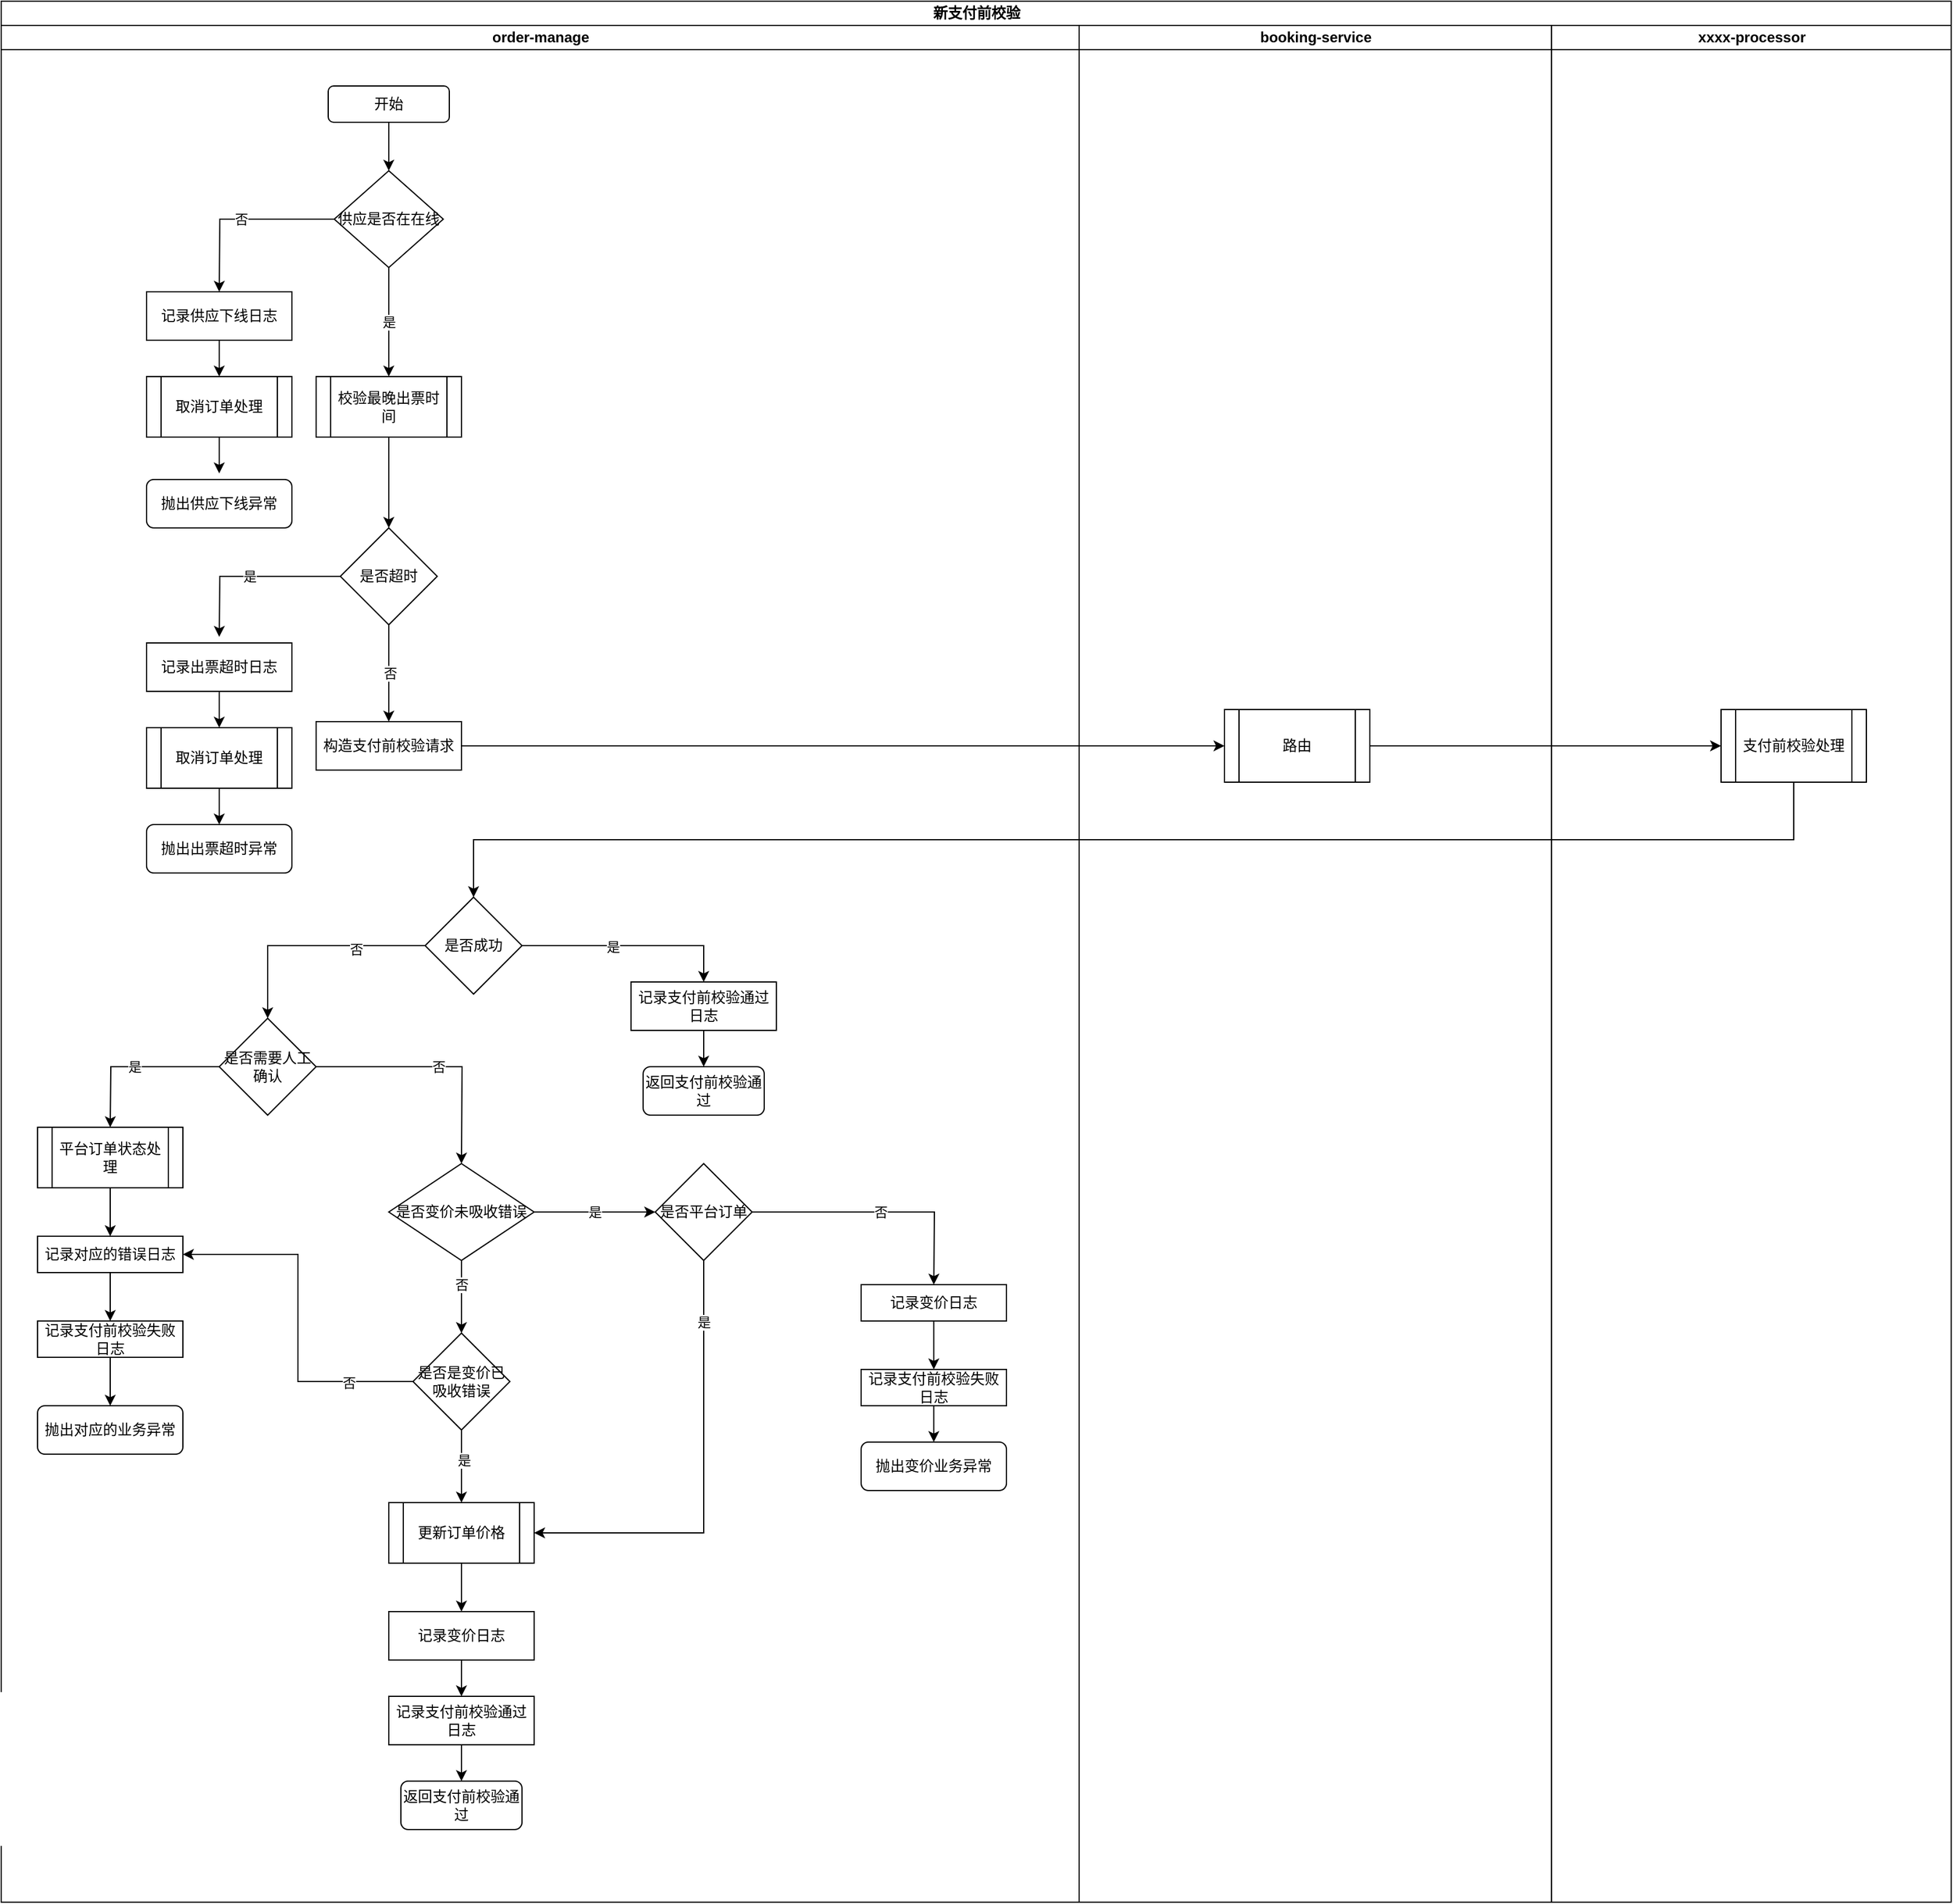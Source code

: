 <mxfile version="20.8.23" type="github" pages="8">
  <diagram name="支付前校验主流程" id="-3oY8U69ml2H9E9dqWh5">
    <mxGraphModel dx="1553" dy="997" grid="1" gridSize="10" guides="1" tooltips="1" connect="1" arrows="1" fold="1" page="1" pageScale="1" pageWidth="827" pageHeight="1169" math="0" shadow="0">
      <root>
        <mxCell id="0" />
        <mxCell id="1" parent="0" />
        <mxCell id="5nTDPpgoF1n0D92lt2fB-5" value="新支付前校验" style="swimlane;childLayout=stackLayout;resizeParent=1;resizeParentMax=0;startSize=20;html=1;" parent="1" vertex="1">
          <mxGeometry x="350" y="150" width="1610" height="1570" as="geometry" />
        </mxCell>
        <mxCell id="5nTDPpgoF1n0D92lt2fB-6" value="order-manage" style="swimlane;startSize=20;html=1;" parent="5nTDPpgoF1n0D92lt2fB-5" vertex="1">
          <mxGeometry y="20" width="890" height="1550" as="geometry" />
        </mxCell>
        <mxCell id="5nTDPpgoF1n0D92lt2fB-10" style="edgeStyle=orthogonalEdgeStyle;rounded=0;orthogonalLoop=1;jettySize=auto;html=1;exitX=0.5;exitY=1;exitDx=0;exitDy=0;" parent="5nTDPpgoF1n0D92lt2fB-6" source="5nTDPpgoF1n0D92lt2fB-9" edge="1">
          <mxGeometry relative="1" as="geometry">
            <mxPoint x="320" y="120" as="targetPoint" />
          </mxGeometry>
        </mxCell>
        <mxCell id="5nTDPpgoF1n0D92lt2fB-9" value="开始" style="rounded=1;whiteSpace=wrap;html=1;" parent="5nTDPpgoF1n0D92lt2fB-6" vertex="1">
          <mxGeometry x="270" y="50" width="100" height="30" as="geometry" />
        </mxCell>
        <mxCell id="5nTDPpgoF1n0D92lt2fB-12" value="否" style="edgeStyle=orthogonalEdgeStyle;rounded=0;orthogonalLoop=1;jettySize=auto;html=1;exitX=0;exitY=0.5;exitDx=0;exitDy=0;" parent="5nTDPpgoF1n0D92lt2fB-6" source="5nTDPpgoF1n0D92lt2fB-11" edge="1">
          <mxGeometry relative="1" as="geometry">
            <mxPoint x="180" y="220" as="targetPoint" />
          </mxGeometry>
        </mxCell>
        <mxCell id="5nTDPpgoF1n0D92lt2fB-13" value="是" style="edgeStyle=orthogonalEdgeStyle;rounded=0;orthogonalLoop=1;jettySize=auto;html=1;exitX=0.5;exitY=1;exitDx=0;exitDy=0;entryX=0.5;entryY=0;entryDx=0;entryDy=0;" parent="5nTDPpgoF1n0D92lt2fB-6" source="5nTDPpgoF1n0D92lt2fB-11" target="5nTDPpgoF1n0D92lt2fB-14" edge="1">
          <mxGeometry relative="1" as="geometry">
            <mxPoint x="320" y="250" as="targetPoint" />
          </mxGeometry>
        </mxCell>
        <mxCell id="5nTDPpgoF1n0D92lt2fB-11" value="供应是否在在线" style="rhombus;whiteSpace=wrap;html=1;" parent="5nTDPpgoF1n0D92lt2fB-6" vertex="1">
          <mxGeometry x="275" y="120" width="90" height="80" as="geometry" />
        </mxCell>
        <mxCell id="5nTDPpgoF1n0D92lt2fB-15" style="edgeStyle=orthogonalEdgeStyle;rounded=0;orthogonalLoop=1;jettySize=auto;html=1;exitX=0.5;exitY=1;exitDx=0;exitDy=0;entryX=0.5;entryY=0;entryDx=0;entryDy=0;" parent="5nTDPpgoF1n0D92lt2fB-6" source="5nTDPpgoF1n0D92lt2fB-14" target="5nTDPpgoF1n0D92lt2fB-16" edge="1">
          <mxGeometry relative="1" as="geometry">
            <mxPoint x="320" y="340" as="targetPoint" />
          </mxGeometry>
        </mxCell>
        <mxCell id="5nTDPpgoF1n0D92lt2fB-14" value="校验最晚出票时间" style="shape=process;whiteSpace=wrap;html=1;backgroundOutline=1;" parent="5nTDPpgoF1n0D92lt2fB-6" vertex="1">
          <mxGeometry x="260" y="290" width="120" height="50" as="geometry" />
        </mxCell>
        <mxCell id="5nTDPpgoF1n0D92lt2fB-17" value="是" style="edgeStyle=orthogonalEdgeStyle;rounded=0;orthogonalLoop=1;jettySize=auto;html=1;exitX=0;exitY=0.5;exitDx=0;exitDy=0;" parent="5nTDPpgoF1n0D92lt2fB-6" source="5nTDPpgoF1n0D92lt2fB-16" edge="1">
          <mxGeometry relative="1" as="geometry">
            <mxPoint x="180" y="505" as="targetPoint" />
          </mxGeometry>
        </mxCell>
        <mxCell id="5nTDPpgoF1n0D92lt2fB-18" value="否" style="edgeStyle=orthogonalEdgeStyle;rounded=0;orthogonalLoop=1;jettySize=auto;html=1;exitX=0.5;exitY=1;exitDx=0;exitDy=0;" parent="5nTDPpgoF1n0D92lt2fB-6" source="5nTDPpgoF1n0D92lt2fB-16" edge="1">
          <mxGeometry relative="1" as="geometry">
            <mxPoint x="320" y="575" as="targetPoint" />
          </mxGeometry>
        </mxCell>
        <mxCell id="5nTDPpgoF1n0D92lt2fB-16" value="是否超时" style="rhombus;whiteSpace=wrap;html=1;" parent="5nTDPpgoF1n0D92lt2fB-6" vertex="1">
          <mxGeometry x="280" y="415" width="80" height="80" as="geometry" />
        </mxCell>
        <mxCell id="5nTDPpgoF1n0D92lt2fB-21" value="构造支付前校验请求" style="rounded=0;whiteSpace=wrap;html=1;" parent="5nTDPpgoF1n0D92lt2fB-6" vertex="1">
          <mxGeometry x="260" y="575" width="120" height="40" as="geometry" />
        </mxCell>
        <mxCell id="5nTDPpgoF1n0D92lt2fB-28" style="edgeStyle=orthogonalEdgeStyle;rounded=0;orthogonalLoop=1;jettySize=auto;html=1;exitX=0;exitY=0.5;exitDx=0;exitDy=0;entryX=0.5;entryY=0;entryDx=0;entryDy=0;" parent="5nTDPpgoF1n0D92lt2fB-6" source="5nTDPpgoF1n0D92lt2fB-27" target="Jq3luqGkns8-lUVeM0Ta-3" edge="1">
          <mxGeometry relative="1" as="geometry">
            <mxPoint x="220" y="815" as="targetPoint" />
          </mxGeometry>
        </mxCell>
        <mxCell id="5nTDPpgoF1n0D92lt2fB-29" value="否" style="edgeLabel;html=1;align=center;verticalAlign=middle;resizable=0;points=[];" parent="5nTDPpgoF1n0D92lt2fB-28" vertex="1" connectable="0">
          <mxGeometry x="-0.4" y="3" relative="1" as="geometry">
            <mxPoint as="offset" />
          </mxGeometry>
        </mxCell>
        <mxCell id="pVrCg7nVss32-KPqxlof-36" style="edgeStyle=orthogonalEdgeStyle;rounded=0;orthogonalLoop=1;jettySize=auto;html=1;exitX=1;exitY=0.5;exitDx=0;exitDy=0;" parent="5nTDPpgoF1n0D92lt2fB-6" source="5nTDPpgoF1n0D92lt2fB-27" edge="1">
          <mxGeometry relative="1" as="geometry">
            <mxPoint x="580" y="790" as="targetPoint" />
            <Array as="points">
              <mxPoint x="580" y="760" />
            </Array>
          </mxGeometry>
        </mxCell>
        <mxCell id="pVrCg7nVss32-KPqxlof-37" value="是" style="edgeLabel;html=1;align=center;verticalAlign=middle;resizable=0;points=[];" parent="pVrCg7nVss32-KPqxlof-36" vertex="1" connectable="0">
          <mxGeometry x="-0.169" y="-1" relative="1" as="geometry">
            <mxPoint as="offset" />
          </mxGeometry>
        </mxCell>
        <mxCell id="5nTDPpgoF1n0D92lt2fB-27" value="是否成功" style="rhombus;whiteSpace=wrap;html=1;" parent="5nTDPpgoF1n0D92lt2fB-6" vertex="1">
          <mxGeometry x="350" y="720" width="80" height="80" as="geometry" />
        </mxCell>
        <mxCell id="qbcRCTUUbw-y8gl3gRRv-2" style="edgeStyle=orthogonalEdgeStyle;rounded=0;orthogonalLoop=1;jettySize=auto;html=1;exitX=0.5;exitY=1;exitDx=0;exitDy=0;" parent="5nTDPpgoF1n0D92lt2fB-6" source="qbcRCTUUbw-y8gl3gRRv-1" edge="1">
          <mxGeometry relative="1" as="geometry">
            <mxPoint x="180" y="290" as="targetPoint" />
          </mxGeometry>
        </mxCell>
        <mxCell id="qbcRCTUUbw-y8gl3gRRv-1" value="记录供应下线日志" style="rounded=0;whiteSpace=wrap;html=1;" parent="5nTDPpgoF1n0D92lt2fB-6" vertex="1">
          <mxGeometry x="120" y="220" width="120" height="40" as="geometry" />
        </mxCell>
        <mxCell id="pVrCg7nVss32-KPqxlof-2" style="edgeStyle=none;rounded=0;orthogonalLoop=1;jettySize=auto;html=1;exitX=0.5;exitY=1;exitDx=0;exitDy=0;" parent="5nTDPpgoF1n0D92lt2fB-6" edge="1">
          <mxGeometry relative="1" as="geometry">
            <mxPoint x="180" y="370" as="targetPoint" />
            <mxPoint x="180" y="330" as="sourcePoint" />
          </mxGeometry>
        </mxCell>
        <mxCell id="pVrCg7nVss32-KPqxlof-3" value="抛出供应下线异常" style="rounded=1;whiteSpace=wrap;html=1;" parent="5nTDPpgoF1n0D92lt2fB-6" vertex="1">
          <mxGeometry x="120" y="375" width="120" height="40" as="geometry" />
        </mxCell>
        <mxCell id="pVrCg7nVss32-KPqxlof-27" style="edgeStyle=none;rounded=0;orthogonalLoop=1;jettySize=auto;html=1;exitX=0.5;exitY=1;exitDx=0;exitDy=0;" parent="5nTDPpgoF1n0D92lt2fB-6" source="pVrCg7nVss32-KPqxlof-25" edge="1">
          <mxGeometry relative="1" as="geometry">
            <mxPoint x="180" y="580" as="targetPoint" />
          </mxGeometry>
        </mxCell>
        <mxCell id="pVrCg7nVss32-KPqxlof-25" value="记录出票超时日志" style="rounded=0;whiteSpace=wrap;html=1;" parent="5nTDPpgoF1n0D92lt2fB-6" vertex="1">
          <mxGeometry x="120" y="510" width="120" height="40" as="geometry" />
        </mxCell>
        <mxCell id="pVrCg7nVss32-KPqxlof-28" style="edgeStyle=none;rounded=0;orthogonalLoop=1;jettySize=auto;html=1;exitX=0.5;exitY=1;exitDx=0;exitDy=0;entryX=0.5;entryY=0;entryDx=0;entryDy=0;" parent="5nTDPpgoF1n0D92lt2fB-6" target="pVrCg7nVss32-KPqxlof-29" edge="1">
          <mxGeometry relative="1" as="geometry">
            <mxPoint x="180" y="650" as="targetPoint" />
            <mxPoint x="180" y="620" as="sourcePoint" />
          </mxGeometry>
        </mxCell>
        <mxCell id="pVrCg7nVss32-KPqxlof-29" value="抛出出票超时异常" style="rounded=1;whiteSpace=wrap;html=1;" parent="5nTDPpgoF1n0D92lt2fB-6" vertex="1">
          <mxGeometry x="120" y="660" width="120" height="40" as="geometry" />
        </mxCell>
        <mxCell id="Jq3luqGkns8-lUVeM0Ta-1" value="取消订单处理" style="shape=process;whiteSpace=wrap;html=1;backgroundOutline=1;" parent="5nTDPpgoF1n0D92lt2fB-6" vertex="1">
          <mxGeometry x="120" y="290" width="120" height="50" as="geometry" />
        </mxCell>
        <mxCell id="Jq3luqGkns8-lUVeM0Ta-2" value="取消订单处理" style="shape=process;whiteSpace=wrap;html=1;backgroundOutline=1;" parent="5nTDPpgoF1n0D92lt2fB-6" vertex="1">
          <mxGeometry x="120" y="580" width="120" height="50" as="geometry" />
        </mxCell>
        <mxCell id="Jq3luqGkns8-lUVeM0Ta-5" value="是" style="edgeStyle=orthogonalEdgeStyle;rounded=0;orthogonalLoop=1;jettySize=auto;html=1;exitX=0;exitY=0.5;exitDx=0;exitDy=0;" parent="5nTDPpgoF1n0D92lt2fB-6" source="Jq3luqGkns8-lUVeM0Ta-3" edge="1">
          <mxGeometry relative="1" as="geometry">
            <mxPoint x="90" y="910" as="targetPoint" />
          </mxGeometry>
        </mxCell>
        <mxCell id="MYEh1pIcEnBHvjVPmqZJ-8" value="否" style="edgeStyle=orthogonalEdgeStyle;rounded=0;orthogonalLoop=1;jettySize=auto;html=1;exitX=1;exitY=0.5;exitDx=0;exitDy=0;" parent="5nTDPpgoF1n0D92lt2fB-6" source="Jq3luqGkns8-lUVeM0Ta-3" edge="1">
          <mxGeometry relative="1" as="geometry">
            <mxPoint x="380" y="940" as="targetPoint" />
          </mxGeometry>
        </mxCell>
        <mxCell id="Jq3luqGkns8-lUVeM0Ta-3" value="是否需要人工确认" style="rhombus;whiteSpace=wrap;html=1;" parent="5nTDPpgoF1n0D92lt2fB-6" vertex="1">
          <mxGeometry x="180" y="820" width="80" height="80" as="geometry" />
        </mxCell>
        <mxCell id="MYEh1pIcEnBHvjVPmqZJ-10" style="edgeStyle=orthogonalEdgeStyle;rounded=0;orthogonalLoop=1;jettySize=auto;html=1;exitX=0.5;exitY=1;exitDx=0;exitDy=0;" parent="5nTDPpgoF1n0D92lt2fB-6" source="Jq3luqGkns8-lUVeM0Ta-6" edge="1">
          <mxGeometry relative="1" as="geometry">
            <mxPoint x="90" y="1070" as="targetPoint" />
          </mxGeometry>
        </mxCell>
        <mxCell id="Jq3luqGkns8-lUVeM0Ta-6" value="记录对应的错误日志" style="rounded=0;whiteSpace=wrap;html=1;" parent="5nTDPpgoF1n0D92lt2fB-6" vertex="1">
          <mxGeometry x="30" y="1000" width="120" height="30" as="geometry" />
        </mxCell>
        <mxCell id="MYEh1pIcEnBHvjVPmqZJ-9" style="edgeStyle=orthogonalEdgeStyle;rounded=0;orthogonalLoop=1;jettySize=auto;html=1;exitX=0.5;exitY=1;exitDx=0;exitDy=0;entryX=0.5;entryY=0;entryDx=0;entryDy=0;" parent="5nTDPpgoF1n0D92lt2fB-6" source="MYEh1pIcEnBHvjVPmqZJ-1" target="Jq3luqGkns8-lUVeM0Ta-6" edge="1">
          <mxGeometry relative="1" as="geometry" />
        </mxCell>
        <mxCell id="MYEh1pIcEnBHvjVPmqZJ-1" value="平台订单状态处理" style="shape=process;whiteSpace=wrap;html=1;backgroundOutline=1;" parent="5nTDPpgoF1n0D92lt2fB-6" vertex="1">
          <mxGeometry x="30" y="910" width="120" height="50" as="geometry" />
        </mxCell>
        <mxCell id="MYEh1pIcEnBHvjVPmqZJ-4" value="抛出对应的业务异常" style="rounded=1;whiteSpace=wrap;html=1;" parent="5nTDPpgoF1n0D92lt2fB-6" vertex="1">
          <mxGeometry x="30" y="1140" width="120" height="40" as="geometry" />
        </mxCell>
        <mxCell id="MYEh1pIcEnBHvjVPmqZJ-6" style="edgeStyle=orthogonalEdgeStyle;rounded=0;orthogonalLoop=1;jettySize=auto;html=1;exitX=0.5;exitY=1;exitDx=0;exitDy=0;" parent="5nTDPpgoF1n0D92lt2fB-6" source="MYEh1pIcEnBHvjVPmqZJ-5" edge="1">
          <mxGeometry relative="1" as="geometry">
            <mxPoint x="580" y="860" as="targetPoint" />
          </mxGeometry>
        </mxCell>
        <mxCell id="MYEh1pIcEnBHvjVPmqZJ-5" value="记录支付前校验通过日志" style="rounded=0;whiteSpace=wrap;html=1;" parent="5nTDPpgoF1n0D92lt2fB-6" vertex="1">
          <mxGeometry x="520" y="790" width="120" height="40" as="geometry" />
        </mxCell>
        <mxCell id="MYEh1pIcEnBHvjVPmqZJ-7" value="返回支付前校验通过" style="rounded=1;whiteSpace=wrap;html=1;" parent="5nTDPpgoF1n0D92lt2fB-6" vertex="1">
          <mxGeometry x="530" y="860" width="100" height="40" as="geometry" />
        </mxCell>
        <mxCell id="MYEh1pIcEnBHvjVPmqZJ-15" style="edgeStyle=orthogonalEdgeStyle;rounded=0;orthogonalLoop=1;jettySize=auto;html=1;exitX=0.5;exitY=1;exitDx=0;exitDy=0;" parent="5nTDPpgoF1n0D92lt2fB-6" source="MYEh1pIcEnBHvjVPmqZJ-12" edge="1">
          <mxGeometry relative="1" as="geometry">
            <mxPoint x="380" y="1080" as="targetPoint" />
          </mxGeometry>
        </mxCell>
        <mxCell id="MYEh1pIcEnBHvjVPmqZJ-18" value="否" style="edgeLabel;html=1;align=center;verticalAlign=middle;resizable=0;points=[];" parent="MYEh1pIcEnBHvjVPmqZJ-15" vertex="1" connectable="0">
          <mxGeometry x="-0.333" relative="1" as="geometry">
            <mxPoint as="offset" />
          </mxGeometry>
        </mxCell>
        <mxCell id="MYEh1pIcEnBHvjVPmqZJ-17" value="是" style="edgeStyle=orthogonalEdgeStyle;rounded=0;orthogonalLoop=1;jettySize=auto;html=1;exitX=1;exitY=0.5;exitDx=0;exitDy=0;entryX=0;entryY=0.5;entryDx=0;entryDy=0;" parent="5nTDPpgoF1n0D92lt2fB-6" source="MYEh1pIcEnBHvjVPmqZJ-12" target="MYEh1pIcEnBHvjVPmqZJ-16" edge="1">
          <mxGeometry relative="1" as="geometry" />
        </mxCell>
        <mxCell id="MYEh1pIcEnBHvjVPmqZJ-12" value="是否变价未吸收错误" style="rhombus;whiteSpace=wrap;html=1;" parent="5nTDPpgoF1n0D92lt2fB-6" vertex="1">
          <mxGeometry x="320" y="940" width="120" height="80" as="geometry" />
        </mxCell>
        <mxCell id="MYEh1pIcEnBHvjVPmqZJ-14" style="edgeStyle=orthogonalEdgeStyle;rounded=0;orthogonalLoop=1;jettySize=auto;html=1;exitX=0.5;exitY=1;exitDx=0;exitDy=0;entryX=0.5;entryY=0;entryDx=0;entryDy=0;" parent="5nTDPpgoF1n0D92lt2fB-6" source="MYEh1pIcEnBHvjVPmqZJ-13" target="MYEh1pIcEnBHvjVPmqZJ-4" edge="1">
          <mxGeometry relative="1" as="geometry" />
        </mxCell>
        <mxCell id="MYEh1pIcEnBHvjVPmqZJ-13" value="记录支付前校验失败日志" style="rounded=0;whiteSpace=wrap;html=1;" parent="5nTDPpgoF1n0D92lt2fB-6" vertex="1">
          <mxGeometry x="30" y="1070" width="120" height="30" as="geometry" />
        </mxCell>
        <mxCell id="MYEh1pIcEnBHvjVPmqZJ-19" style="edgeStyle=orthogonalEdgeStyle;rounded=0;orthogonalLoop=1;jettySize=auto;html=1;exitX=0.5;exitY=1;exitDx=0;exitDy=0;entryX=1;entryY=0.5;entryDx=0;entryDy=0;" parent="5nTDPpgoF1n0D92lt2fB-6" source="MYEh1pIcEnBHvjVPmqZJ-16" target="MYEh1pIcEnBHvjVPmqZJ-20" edge="1">
          <mxGeometry relative="1" as="geometry">
            <mxPoint x="580" y="1080" as="targetPoint" />
          </mxGeometry>
        </mxCell>
        <mxCell id="MYEh1pIcEnBHvjVPmqZJ-24" value="是" style="edgeLabel;html=1;align=center;verticalAlign=middle;resizable=0;points=[];" parent="MYEh1pIcEnBHvjVPmqZJ-19" vertex="1" connectable="0">
          <mxGeometry x="-0.724" y="-3" relative="1" as="geometry">
            <mxPoint x="3" as="offset" />
          </mxGeometry>
        </mxCell>
        <mxCell id="Rd4VLdxQ8b3KFPyCuCR2-1" value="否" style="edgeStyle=orthogonalEdgeStyle;rounded=0;orthogonalLoop=1;jettySize=auto;html=1;exitX=1;exitY=0.5;exitDx=0;exitDy=0;" parent="5nTDPpgoF1n0D92lt2fB-6" source="MYEh1pIcEnBHvjVPmqZJ-16" edge="1">
          <mxGeometry relative="1" as="geometry">
            <mxPoint x="770" y="1040" as="targetPoint" />
          </mxGeometry>
        </mxCell>
        <mxCell id="MYEh1pIcEnBHvjVPmqZJ-16" value="是否平台订单" style="rhombus;whiteSpace=wrap;html=1;" parent="5nTDPpgoF1n0D92lt2fB-6" vertex="1">
          <mxGeometry x="540" y="940" width="80" height="80" as="geometry" />
        </mxCell>
        <mxCell id="MYEh1pIcEnBHvjVPmqZJ-21" style="edgeStyle=orthogonalEdgeStyle;rounded=0;orthogonalLoop=1;jettySize=auto;html=1;exitX=0.5;exitY=1;exitDx=0;exitDy=0;" parent="5nTDPpgoF1n0D92lt2fB-6" source="MYEh1pIcEnBHvjVPmqZJ-20" edge="1">
          <mxGeometry relative="1" as="geometry">
            <mxPoint x="380" y="1310" as="targetPoint" />
          </mxGeometry>
        </mxCell>
        <mxCell id="MYEh1pIcEnBHvjVPmqZJ-20" value="更新订单价格" style="shape=process;whiteSpace=wrap;html=1;backgroundOutline=1;" parent="5nTDPpgoF1n0D92lt2fB-6" vertex="1">
          <mxGeometry x="320" y="1220" width="120" height="50" as="geometry" />
        </mxCell>
        <mxCell id="MYEh1pIcEnBHvjVPmqZJ-23" style="edgeStyle=orthogonalEdgeStyle;rounded=0;orthogonalLoop=1;jettySize=auto;html=1;exitX=0.5;exitY=1;exitDx=0;exitDy=0;" parent="5nTDPpgoF1n0D92lt2fB-6" source="MYEh1pIcEnBHvjVPmqZJ-22" edge="1">
          <mxGeometry relative="1" as="geometry">
            <mxPoint x="380" y="1380" as="targetPoint" />
          </mxGeometry>
        </mxCell>
        <mxCell id="MYEh1pIcEnBHvjVPmqZJ-22" value="记录变价日志" style="rounded=0;whiteSpace=wrap;html=1;" parent="5nTDPpgoF1n0D92lt2fB-6" vertex="1">
          <mxGeometry x="320" y="1310" width="120" height="40" as="geometry" />
        </mxCell>
        <mxCell id="MYEh1pIcEnBHvjVPmqZJ-26" style="edgeStyle=orthogonalEdgeStyle;rounded=0;orthogonalLoop=1;jettySize=auto;html=1;exitX=0.5;exitY=1;exitDx=0;exitDy=0;entryX=0.5;entryY=0;entryDx=0;entryDy=0;" parent="5nTDPpgoF1n0D92lt2fB-6" source="MYEh1pIcEnBHvjVPmqZJ-25" target="MYEh1pIcEnBHvjVPmqZJ-20" edge="1">
          <mxGeometry relative="1" as="geometry">
            <Array as="points">
              <mxPoint x="380" y="1190" />
              <mxPoint x="380" y="1190" />
            </Array>
          </mxGeometry>
        </mxCell>
        <mxCell id="MYEh1pIcEnBHvjVPmqZJ-27" value="是" style="edgeLabel;html=1;align=center;verticalAlign=middle;resizable=0;points=[];" parent="MYEh1pIcEnBHvjVPmqZJ-26" vertex="1" connectable="0">
          <mxGeometry x="-0.167" y="2" relative="1" as="geometry">
            <mxPoint as="offset" />
          </mxGeometry>
        </mxCell>
        <mxCell id="MYEh1pIcEnBHvjVPmqZJ-28" style="edgeStyle=orthogonalEdgeStyle;rounded=0;orthogonalLoop=1;jettySize=auto;html=1;exitX=0;exitY=0.5;exitDx=0;exitDy=0;entryX=1;entryY=0.5;entryDx=0;entryDy=0;" parent="5nTDPpgoF1n0D92lt2fB-6" source="MYEh1pIcEnBHvjVPmqZJ-25" target="Jq3luqGkns8-lUVeM0Ta-6" edge="1">
          <mxGeometry relative="1" as="geometry" />
        </mxCell>
        <mxCell id="MYEh1pIcEnBHvjVPmqZJ-29" value="否" style="edgeLabel;html=1;align=center;verticalAlign=middle;resizable=0;points=[];" parent="MYEh1pIcEnBHvjVPmqZJ-28" vertex="1" connectable="0">
          <mxGeometry x="-0.637" y="1" relative="1" as="geometry">
            <mxPoint as="offset" />
          </mxGeometry>
        </mxCell>
        <mxCell id="MYEh1pIcEnBHvjVPmqZJ-25" value="是否是变价已吸收错误" style="rhombus;whiteSpace=wrap;html=1;" parent="5nTDPpgoF1n0D92lt2fB-6" vertex="1">
          <mxGeometry x="340" y="1080" width="80" height="80" as="geometry" />
        </mxCell>
        <mxCell id="MYEh1pIcEnBHvjVPmqZJ-30" style="edgeStyle=orthogonalEdgeStyle;rounded=0;orthogonalLoop=1;jettySize=auto;html=1;exitX=0.5;exitY=1;exitDx=0;exitDy=0;" parent="5nTDPpgoF1n0D92lt2fB-6" source="MYEh1pIcEnBHvjVPmqZJ-31" edge="1">
          <mxGeometry relative="1" as="geometry">
            <mxPoint x="380" y="1450" as="targetPoint" />
          </mxGeometry>
        </mxCell>
        <mxCell id="MYEh1pIcEnBHvjVPmqZJ-31" value="记录支付前校验通过日志" style="rounded=0;whiteSpace=wrap;html=1;" parent="5nTDPpgoF1n0D92lt2fB-6" vertex="1">
          <mxGeometry x="320" y="1380" width="120" height="40" as="geometry" />
        </mxCell>
        <mxCell id="MYEh1pIcEnBHvjVPmqZJ-32" value="返回支付前校验通过" style="rounded=1;whiteSpace=wrap;html=1;" parent="5nTDPpgoF1n0D92lt2fB-6" vertex="1">
          <mxGeometry x="330" y="1450" width="100" height="40" as="geometry" />
        </mxCell>
        <mxCell id="Rd4VLdxQ8b3KFPyCuCR2-63" style="edgeStyle=orthogonalEdgeStyle;rounded=0;orthogonalLoop=1;jettySize=auto;html=1;exitX=0.5;exitY=1;exitDx=0;exitDy=0;" parent="5nTDPpgoF1n0D92lt2fB-6" source="Rd4VLdxQ8b3KFPyCuCR2-62" edge="1">
          <mxGeometry relative="1" as="geometry">
            <mxPoint x="770" y="1110" as="targetPoint" />
          </mxGeometry>
        </mxCell>
        <mxCell id="Rd4VLdxQ8b3KFPyCuCR2-62" value="记录变价日志" style="rounded=0;whiteSpace=wrap;html=1;" parent="5nTDPpgoF1n0D92lt2fB-6" vertex="1">
          <mxGeometry x="710" y="1040" width="120" height="30" as="geometry" />
        </mxCell>
        <mxCell id="Rd4VLdxQ8b3KFPyCuCR2-65" style="edgeStyle=orthogonalEdgeStyle;rounded=0;orthogonalLoop=1;jettySize=auto;html=1;exitX=0.5;exitY=1;exitDx=0;exitDy=0;" parent="5nTDPpgoF1n0D92lt2fB-6" source="Rd4VLdxQ8b3KFPyCuCR2-64" edge="1">
          <mxGeometry relative="1" as="geometry">
            <mxPoint x="770" y="1170" as="targetPoint" />
          </mxGeometry>
        </mxCell>
        <mxCell id="Rd4VLdxQ8b3KFPyCuCR2-64" value="记录支付前校验失败日志" style="rounded=0;whiteSpace=wrap;html=1;" parent="5nTDPpgoF1n0D92lt2fB-6" vertex="1">
          <mxGeometry x="710" y="1110" width="120" height="30" as="geometry" />
        </mxCell>
        <mxCell id="Rd4VLdxQ8b3KFPyCuCR2-66" value="抛出变价业务异常" style="rounded=1;whiteSpace=wrap;html=1;" parent="5nTDPpgoF1n0D92lt2fB-6" vertex="1">
          <mxGeometry x="710" y="1170" width="120" height="40" as="geometry" />
        </mxCell>
        <mxCell id="5nTDPpgoF1n0D92lt2fB-7" value="booking-service" style="swimlane;startSize=20;html=1;" parent="5nTDPpgoF1n0D92lt2fB-5" vertex="1">
          <mxGeometry x="890" y="20" width="390" height="1550" as="geometry" />
        </mxCell>
        <mxCell id="5nTDPpgoF1n0D92lt2fB-24" style="edgeStyle=orthogonalEdgeStyle;rounded=0;orthogonalLoop=1;jettySize=auto;html=1;exitX=1;exitY=0.5;exitDx=0;exitDy=0;" parent="5nTDPpgoF1n0D92lt2fB-7" source="5nTDPpgoF1n0D92lt2fB-23" edge="1">
          <mxGeometry relative="1" as="geometry">
            <mxPoint x="530" y="595" as="targetPoint" />
          </mxGeometry>
        </mxCell>
        <mxCell id="5nTDPpgoF1n0D92lt2fB-23" value="路由" style="shape=process;whiteSpace=wrap;html=1;backgroundOutline=1;" parent="5nTDPpgoF1n0D92lt2fB-7" vertex="1">
          <mxGeometry x="120" y="565" width="120" height="60" as="geometry" />
        </mxCell>
        <mxCell id="5nTDPpgoF1n0D92lt2fB-8" value="xxxx-processor" style="swimlane;startSize=20;html=1;" parent="5nTDPpgoF1n0D92lt2fB-5" vertex="1">
          <mxGeometry x="1280" y="20" width="330" height="1550" as="geometry" />
        </mxCell>
        <mxCell id="5nTDPpgoF1n0D92lt2fB-25" value="支付前校验处理" style="shape=process;whiteSpace=wrap;html=1;backgroundOutline=1;" parent="5nTDPpgoF1n0D92lt2fB-8" vertex="1">
          <mxGeometry x="140" y="565" width="120" height="60" as="geometry" />
        </mxCell>
        <mxCell id="5nTDPpgoF1n0D92lt2fB-22" style="edgeStyle=orthogonalEdgeStyle;rounded=0;orthogonalLoop=1;jettySize=auto;html=1;exitX=1;exitY=0.5;exitDx=0;exitDy=0;entryX=0;entryY=0.5;entryDx=0;entryDy=0;" parent="5nTDPpgoF1n0D92lt2fB-5" source="5nTDPpgoF1n0D92lt2fB-21" target="5nTDPpgoF1n0D92lt2fB-23" edge="1">
          <mxGeometry relative="1" as="geometry">
            <mxPoint x="800" y="615" as="targetPoint" />
          </mxGeometry>
        </mxCell>
        <mxCell id="5nTDPpgoF1n0D92lt2fB-26" style="edgeStyle=orthogonalEdgeStyle;rounded=0;orthogonalLoop=1;jettySize=auto;html=1;exitX=0.5;exitY=1;exitDx=0;exitDy=0;" parent="5nTDPpgoF1n0D92lt2fB-5" source="5nTDPpgoF1n0D92lt2fB-25" target="5nTDPpgoF1n0D92lt2fB-27" edge="1">
          <mxGeometry relative="1" as="geometry">
            <mxPoint x="380" y="735" as="targetPoint" />
          </mxGeometry>
        </mxCell>
      </root>
    </mxGraphModel>
  </diagram>
  <diagram id="pjRH3pqJzsh3LExV7d5h" name="平台订单状态处理">
    <mxGraphModel dx="1596" dy="999" grid="1" gridSize="10" guides="1" tooltips="1" connect="1" arrows="1" fold="1" page="1" pageScale="1" pageWidth="827" pageHeight="1169" math="0" shadow="0">
      <root>
        <mxCell id="0" />
        <mxCell id="1" parent="0" />
        <mxCell id="-qYitcc_TvjlTfYSESTi-6" style="edgeStyle=orthogonalEdgeStyle;rounded=0;orthogonalLoop=1;jettySize=auto;html=1;exitX=0.5;exitY=1;exitDx=0;exitDy=0;entryX=0.5;entryY=0;entryDx=0;entryDy=0;" parent="1" source="-qYitcc_TvjlTfYSESTi-2" target="-qYitcc_TvjlTfYSESTi-3" edge="1">
          <mxGeometry relative="1" as="geometry" />
        </mxCell>
        <mxCell id="-qYitcc_TvjlTfYSESTi-2" value="开始" style="rounded=1;whiteSpace=wrap;html=1;" parent="1" vertex="1">
          <mxGeometry x="250" y="90" width="120" height="40" as="geometry" />
        </mxCell>
        <mxCell id="-qYitcc_TvjlTfYSESTi-4" style="edgeStyle=orthogonalEdgeStyle;rounded=0;orthogonalLoop=1;jettySize=auto;html=1;exitX=1;exitY=0.5;exitDx=0;exitDy=0;" parent="1" source="-qYitcc_TvjlTfYSESTi-3" edge="1">
          <mxGeometry relative="1" as="geometry">
            <mxPoint x="480" y="280" as="targetPoint" />
          </mxGeometry>
        </mxCell>
        <mxCell id="-qYitcc_TvjlTfYSESTi-5" value="是" style="edgeLabel;html=1;align=center;verticalAlign=middle;resizable=0;points=[];" parent="-qYitcc_TvjlTfYSESTi-4" vertex="1" connectable="0">
          <mxGeometry x="-0.411" y="-3" relative="1" as="geometry">
            <mxPoint as="offset" />
          </mxGeometry>
        </mxCell>
        <mxCell id="-qYitcc_TvjlTfYSESTi-9" style="edgeStyle=orthogonalEdgeStyle;rounded=0;orthogonalLoop=1;jettySize=auto;html=1;exitX=0.5;exitY=1;exitDx=0;exitDy=0;" parent="1" source="-qYitcc_TvjlTfYSESTi-3" edge="1">
          <mxGeometry relative="1" as="geometry">
            <mxPoint x="310" y="350" as="targetPoint" />
          </mxGeometry>
        </mxCell>
        <mxCell id="-qYitcc_TvjlTfYSESTi-10" value="否" style="edgeLabel;html=1;align=center;verticalAlign=middle;resizable=0;points=[];" parent="-qYitcc_TvjlTfYSESTi-9" vertex="1" connectable="0">
          <mxGeometry x="-0.125" y="2" relative="1" as="geometry">
            <mxPoint as="offset" />
          </mxGeometry>
        </mxCell>
        <mxCell id="-qYitcc_TvjlTfYSESTi-3" value="是否API订单" style="rhombus;whiteSpace=wrap;html=1;" parent="1" vertex="1">
          <mxGeometry x="270" y="190" width="80" height="80" as="geometry" />
        </mxCell>
        <mxCell id="-qYitcc_TvjlTfYSESTi-8" value="结束" style="rounded=1;whiteSpace=wrap;html=1;" parent="1" vertex="1">
          <mxGeometry x="430" y="280" width="100" height="30" as="geometry" />
        </mxCell>
        <mxCell id="-qYitcc_TvjlTfYSESTi-12" style="edgeStyle=orthogonalEdgeStyle;rounded=0;orthogonalLoop=1;jettySize=auto;html=1;exitX=1;exitY=0.5;exitDx=0;exitDy=0;" parent="1" source="-qYitcc_TvjlTfYSESTi-11" edge="1">
          <mxGeometry relative="1" as="geometry">
            <mxPoint x="480" y="430" as="targetPoint" />
          </mxGeometry>
        </mxCell>
        <mxCell id="-qYitcc_TvjlTfYSESTi-14" value="否" style="edgeLabel;html=1;align=center;verticalAlign=middle;resizable=0;points=[];" parent="-qYitcc_TvjlTfYSESTi-12" vertex="1" connectable="0">
          <mxGeometry x="-0.347" y="2" relative="1" as="geometry">
            <mxPoint y="1" as="offset" />
          </mxGeometry>
        </mxCell>
        <mxCell id="8hL5NHUSyV2BmWFDKe5G-1" style="edgeStyle=orthogonalEdgeStyle;rounded=0;orthogonalLoop=1;jettySize=auto;html=1;exitX=0.5;exitY=1;exitDx=0;exitDy=0;" parent="1" source="-qYitcc_TvjlTfYSESTi-11" edge="1">
          <mxGeometry relative="1" as="geometry">
            <mxPoint x="310" y="470" as="targetPoint" />
          </mxGeometry>
        </mxCell>
        <mxCell id="-qYitcc_TvjlTfYSESTi-11" value="订单状态是否为TO_BE_PAID" style="rhombus;whiteSpace=wrap;html=1;" parent="1" vertex="1">
          <mxGeometry x="245" y="350" width="130" height="70" as="geometry" />
        </mxCell>
        <mxCell id="-qYitcc_TvjlTfYSESTi-13" value="结束" style="rounded=1;whiteSpace=wrap;html=1;" parent="1" vertex="1">
          <mxGeometry x="430" y="430" width="100" height="30" as="geometry" />
        </mxCell>
        <mxCell id="8hL5NHUSyV2BmWFDKe5G-3" style="edgeStyle=orthogonalEdgeStyle;rounded=0;orthogonalLoop=1;jettySize=auto;html=1;exitX=0.5;exitY=1;exitDx=0;exitDy=0;" parent="1" source="8hL5NHUSyV2BmWFDKe5G-2" edge="1">
          <mxGeometry relative="1" as="geometry">
            <mxPoint x="310" y="550" as="targetPoint" />
          </mxGeometry>
        </mxCell>
        <mxCell id="8hL5NHUSyV2BmWFDKe5G-2" value="更新订单状态为UNDER_REVIEW" style="rounded=0;whiteSpace=wrap;html=1;" parent="1" vertex="1">
          <mxGeometry x="250" y="470" width="120" height="40" as="geometry" />
        </mxCell>
        <mxCell id="8hL5NHUSyV2BmWFDKe5G-5" value="结束" style="rounded=1;whiteSpace=wrap;html=1;" parent="1" vertex="1">
          <mxGeometry x="260" y="550" width="100" height="30" as="geometry" />
        </mxCell>
        <mxCell id="8hL5NHUSyV2BmWFDKe5G-8" style="rounded=0;orthogonalLoop=1;jettySize=auto;html=1;exitX=0;exitY=0.5;exitDx=0;exitDy=0;exitPerimeter=0;entryX=1;entryY=0.5;entryDx=0;entryDy=0;" parent="1" source="8hL5NHUSyV2BmWFDKe5G-7" target="8hL5NHUSyV2BmWFDKe5G-2" edge="1">
          <mxGeometry relative="1" as="geometry" />
        </mxCell>
        <mxCell id="8hL5NHUSyV2BmWFDKe5G-7" value="疑问:是否要添加订单操作日志，原来没有" style="shape=note;whiteSpace=wrap;html=1;backgroundOutline=1;darkOpacity=0.05;" parent="1" vertex="1">
          <mxGeometry x="630" y="550" width="80" height="80" as="geometry" />
        </mxCell>
      </root>
    </mxGraphModel>
  </diagram>
  <diagram id="uVFDjTBLUcWXfF2ea8Ar" name="取消订单处理">
    <mxGraphModel dx="1596" dy="999" grid="1" gridSize="10" guides="1" tooltips="1" connect="1" arrows="1" fold="1" page="1" pageScale="1" pageWidth="827" pageHeight="1169" math="0" shadow="0">
      <root>
        <mxCell id="0" />
        <mxCell id="1" parent="0" />
        <mxCell id="JC3PIAOvy8O7A9L7iVyF-2" style="edgeStyle=orthogonalEdgeStyle;rounded=0;orthogonalLoop=1;jettySize=auto;html=1;exitX=0.5;exitY=1;exitDx=0;exitDy=0;" edge="1" parent="1" source="JC3PIAOvy8O7A9L7iVyF-1">
          <mxGeometry relative="1" as="geometry">
            <mxPoint x="370" y="170" as="targetPoint" />
          </mxGeometry>
        </mxCell>
        <mxCell id="JC3PIAOvy8O7A9L7iVyF-1" value="开始" style="rounded=1;whiteSpace=wrap;html=1;" vertex="1" parent="1">
          <mxGeometry x="320" y="80" width="100" height="40" as="geometry" />
        </mxCell>
        <mxCell id="JC3PIAOvy8O7A9L7iVyF-4" style="edgeStyle=orthogonalEdgeStyle;rounded=0;orthogonalLoop=1;jettySize=auto;html=1;exitX=0.5;exitY=1;exitDx=0;exitDy=0;" edge="1" parent="1" source="JC3PIAOvy8O7A9L7iVyF-3">
          <mxGeometry relative="1" as="geometry">
            <mxPoint x="370" y="320" as="targetPoint" />
          </mxGeometry>
        </mxCell>
        <mxCell id="JC3PIAOvy8O7A9L7iVyF-5" value="是" style="edgeLabel;html=1;align=center;verticalAlign=middle;resizable=0;points=[];" vertex="1" connectable="0" parent="JC3PIAOvy8O7A9L7iVyF-4">
          <mxGeometry x="-0.1" y="-1" relative="1" as="geometry">
            <mxPoint as="offset" />
          </mxGeometry>
        </mxCell>
        <mxCell id="JC3PIAOvy8O7A9L7iVyF-11" value="否" style="edgeStyle=orthogonalEdgeStyle;rounded=0;orthogonalLoop=1;jettySize=auto;html=1;exitX=1;exitY=0.5;exitDx=0;exitDy=0;entryX=1;entryY=0.5;entryDx=0;entryDy=0;" edge="1" parent="1" source="JC3PIAOvy8O7A9L7iVyF-3" target="JC3PIAOvy8O7A9L7iVyF-10">
          <mxGeometry relative="1" as="geometry">
            <Array as="points">
              <mxPoint x="520" y="215" />
              <mxPoint x="520" y="490" />
            </Array>
          </mxGeometry>
        </mxCell>
        <mxCell id="JC3PIAOvy8O7A9L7iVyF-3" value="是否取消订单" style="rhombus;whiteSpace=wrap;html=1;" vertex="1" parent="1">
          <mxGeometry x="320" y="170" width="100" height="90" as="geometry" />
        </mxCell>
        <mxCell id="JC3PIAOvy8O7A9L7iVyF-7" style="edgeStyle=orthogonalEdgeStyle;rounded=0;orthogonalLoop=1;jettySize=auto;html=1;exitX=0.5;exitY=1;exitDx=0;exitDy=0;" edge="1" parent="1" source="JC3PIAOvy8O7A9L7iVyF-6">
          <mxGeometry relative="1" as="geometry">
            <mxPoint x="370" y="390" as="targetPoint" />
          </mxGeometry>
        </mxCell>
        <mxCell id="JC3PIAOvy8O7A9L7iVyF-6" value="设置订单状态为已取消" style="rounded=0;whiteSpace=wrap;html=1;" vertex="1" parent="1">
          <mxGeometry x="310" y="320" width="120" height="40" as="geometry" />
        </mxCell>
        <mxCell id="JC3PIAOvy8O7A9L7iVyF-9" style="edgeStyle=orthogonalEdgeStyle;rounded=0;orthogonalLoop=1;jettySize=auto;html=1;exitX=0.5;exitY=1;exitDx=0;exitDy=0;" edge="1" parent="1" source="JC3PIAOvy8O7A9L7iVyF-8">
          <mxGeometry relative="1" as="geometry">
            <mxPoint x="370" y="470" as="targetPoint" />
          </mxGeometry>
        </mxCell>
        <mxCell id="JC3PIAOvy8O7A9L7iVyF-8" value="记录日志" style="rounded=0;whiteSpace=wrap;html=1;" vertex="1" parent="1">
          <mxGeometry x="310" y="390" width="120" height="40" as="geometry" />
        </mxCell>
        <mxCell id="JC3PIAOvy8O7A9L7iVyF-10" value="结束" style="rounded=1;whiteSpace=wrap;html=1;" vertex="1" parent="1">
          <mxGeometry x="320" y="470" width="100" height="40" as="geometry" />
        </mxCell>
      </root>
    </mxGraphModel>
  </diagram>
  <diagram id="OnuMOGwIerN4vuZGrGfd" name="ssdc支付前校验">
    <mxGraphModel dx="1553" dy="932" grid="1" gridSize="10" guides="1" tooltips="1" connect="1" arrows="1" fold="1" page="1" pageScale="1" pageWidth="827" pageHeight="1169" math="0" shadow="0">
      <root>
        <mxCell id="0" />
        <mxCell id="1" parent="0" />
        <mxCell id="XkrHyAcLLD7Hsy3G-QSW-2" value="ssdc支付前校验" style="swimlane;childLayout=stackLayout;resizeParent=1;resizeParentMax=0;startSize=20;html=1;" parent="1" vertex="1">
          <mxGeometry x="190" y="140" width="1130" height="1300" as="geometry" />
        </mxCell>
        <mxCell id="XkrHyAcLLD7Hsy3G-QSW-3" value="普通ssdc" style="swimlane;startSize=20;html=1;" parent="XkrHyAcLLD7Hsy3G-QSW-2" vertex="1">
          <mxGeometry y="20" width="270" height="1280" as="geometry" />
        </mxCell>
        <mxCell id="XkrHyAcLLD7Hsy3G-QSW-7" style="edgeStyle=orthogonalEdgeStyle;rounded=0;orthogonalLoop=1;jettySize=auto;html=1;exitX=0.5;exitY=1;exitDx=0;exitDy=0;" parent="XkrHyAcLLD7Hsy3G-QSW-3" source="XkrHyAcLLD7Hsy3G-QSW-6" edge="1">
          <mxGeometry relative="1" as="geometry">
            <mxPoint x="135" y="130" as="targetPoint" />
          </mxGeometry>
        </mxCell>
        <mxCell id="XkrHyAcLLD7Hsy3G-QSW-6" value="开始" style="rounded=1;whiteSpace=wrap;html=1;" parent="XkrHyAcLLD7Hsy3G-QSW-3" vertex="1">
          <mxGeometry x="90" y="50" width="90" height="30" as="geometry" />
        </mxCell>
        <mxCell id="XkrHyAcLLD7Hsy3G-QSW-10" style="edgeStyle=orthogonalEdgeStyle;rounded=0;orthogonalLoop=1;jettySize=auto;html=1;exitX=0.5;exitY=1;exitDx=0;exitDy=0;" parent="XkrHyAcLLD7Hsy3G-QSW-3" source="XkrHyAcLLD7Hsy3G-QSW-9" edge="1">
          <mxGeometry relative="1" as="geometry">
            <mxPoint x="135" y="200" as="targetPoint" />
          </mxGeometry>
        </mxCell>
        <mxCell id="XkrHyAcLLD7Hsy3G-QSW-9" value="构造一个假的成功结果" style="rounded=0;whiteSpace=wrap;html=1;" parent="XkrHyAcLLD7Hsy3G-QSW-3" vertex="1">
          <mxGeometry x="82.5" y="130" width="105" height="40" as="geometry" />
        </mxCell>
        <mxCell id="XkrHyAcLLD7Hsy3G-QSW-11" value="返回结果" style="rounded=1;whiteSpace=wrap;html=1;" parent="XkrHyAcLLD7Hsy3G-QSW-3" vertex="1">
          <mxGeometry x="90" y="200" width="90" height="30" as="geometry" />
        </mxCell>
        <mxCell id="XkrHyAcLLD7Hsy3G-QSW-4" value="belair" style="swimlane;startSize=20;html=1;" parent="XkrHyAcLLD7Hsy3G-QSW-2" vertex="1">
          <mxGeometry x="270" y="20" width="410" height="1280" as="geometry" />
        </mxCell>
        <mxCell id="XkrHyAcLLD7Hsy3G-QSW-13" style="edgeStyle=orthogonalEdgeStyle;rounded=0;orthogonalLoop=1;jettySize=auto;html=1;exitX=0.5;exitY=1;exitDx=0;exitDy=0;" parent="XkrHyAcLLD7Hsy3G-QSW-4" source="XkrHyAcLLD7Hsy3G-QSW-12" edge="1">
          <mxGeometry relative="1" as="geometry">
            <mxPoint x="205" y="120" as="targetPoint" />
          </mxGeometry>
        </mxCell>
        <mxCell id="XkrHyAcLLD7Hsy3G-QSW-12" value="开始" style="rounded=1;whiteSpace=wrap;html=1;" parent="XkrHyAcLLD7Hsy3G-QSW-4" vertex="1">
          <mxGeometry x="150" y="45" width="110" height="35" as="geometry" />
        </mxCell>
        <mxCell id="XkrHyAcLLD7Hsy3G-QSW-15" style="edgeStyle=orthogonalEdgeStyle;rounded=0;orthogonalLoop=1;jettySize=auto;html=1;exitX=0.5;exitY=1;exitDx=0;exitDy=0;" parent="XkrHyAcLLD7Hsy3G-QSW-4" source="XkrHyAcLLD7Hsy3G-QSW-14" edge="1">
          <mxGeometry relative="1" as="geometry">
            <mxPoint x="205" y="200" as="targetPoint" />
          </mxGeometry>
        </mxCell>
        <mxCell id="XkrHyAcLLD7Hsy3G-QSW-14" value="获取缓存存放的支付过期时间" style="rounded=0;whiteSpace=wrap;html=1;" parent="XkrHyAcLLD7Hsy3G-QSW-4" vertex="1">
          <mxGeometry x="152.5" y="120" width="105" height="40" as="geometry" />
        </mxCell>
        <mxCell id="XkrHyAcLLD7Hsy3G-QSW-19" value="是" style="edgeStyle=orthogonalEdgeStyle;rounded=0;orthogonalLoop=1;jettySize=auto;html=1;exitX=1;exitY=0.5;exitDx=0;exitDy=0;" parent="XkrHyAcLLD7Hsy3G-QSW-4" source="XkrHyAcLLD7Hsy3G-QSW-16" edge="1">
          <mxGeometry relative="1" as="geometry">
            <mxPoint x="320" y="300" as="targetPoint" />
            <Array as="points">
              <mxPoint x="320" y="240" />
              <mxPoint x="320" y="290" />
            </Array>
          </mxGeometry>
        </mxCell>
        <mxCell id="XkrHyAcLLD7Hsy3G-QSW-20" value="否" style="edgeStyle=orthogonalEdgeStyle;rounded=0;orthogonalLoop=1;jettySize=auto;html=1;exitX=0;exitY=0.5;exitDx=0;exitDy=0;" parent="XkrHyAcLLD7Hsy3G-QSW-4" source="XkrHyAcLLD7Hsy3G-QSW-16" edge="1">
          <mxGeometry relative="1" as="geometry">
            <mxPoint x="90" y="300" as="targetPoint" />
          </mxGeometry>
        </mxCell>
        <mxCell id="XkrHyAcLLD7Hsy3G-QSW-16" value="不存在或者已经过期" style="rhombus;whiteSpace=wrap;html=1;" parent="XkrHyAcLLD7Hsy3G-QSW-4" vertex="1">
          <mxGeometry x="165" y="200" width="80" height="80" as="geometry" />
        </mxCell>
        <mxCell id="XkrHyAcLLD7Hsy3G-QSW-21" value="返回成功结果" style="rounded=1;whiteSpace=wrap;html=1;" parent="XkrHyAcLLD7Hsy3G-QSW-4" vertex="1">
          <mxGeometry x="277" y="300" width="90" height="30" as="geometry" />
        </mxCell>
        <mxCell id="XkrHyAcLLD7Hsy3G-QSW-22" value="返回支付时间过期错误" style="rounded=1;whiteSpace=wrap;html=1;" parent="XkrHyAcLLD7Hsy3G-QSW-4" vertex="1">
          <mxGeometry x="50" y="300" width="90" height="30" as="geometry" />
        </mxCell>
        <mxCell id="XkrHyAcLLD7Hsy3G-QSW-5" value="去哪儿" style="swimlane;startSize=20;html=1;" parent="XkrHyAcLLD7Hsy3G-QSW-2" vertex="1">
          <mxGeometry x="680" y="20" width="450" height="1280" as="geometry" />
        </mxCell>
        <mxCell id="XkrHyAcLLD7Hsy3G-QSW-24" style="edgeStyle=orthogonalEdgeStyle;rounded=0;orthogonalLoop=1;jettySize=auto;html=1;exitX=0.5;exitY=1;exitDx=0;exitDy=0;" parent="XkrHyAcLLD7Hsy3G-QSW-5" source="XkrHyAcLLD7Hsy3G-QSW-23" edge="1">
          <mxGeometry relative="1" as="geometry">
            <mxPoint x="210" y="130" as="targetPoint" />
          </mxGeometry>
        </mxCell>
        <mxCell id="XkrHyAcLLD7Hsy3G-QSW-23" value="开始" style="rounded=1;whiteSpace=wrap;html=1;" parent="XkrHyAcLLD7Hsy3G-QSW-5" vertex="1">
          <mxGeometry x="160" y="45" width="100" height="35" as="geometry" />
        </mxCell>
        <mxCell id="XkrHyAcLLD7Hsy3G-QSW-26" style="edgeStyle=orthogonalEdgeStyle;rounded=0;orthogonalLoop=1;jettySize=auto;html=1;exitX=0.5;exitY=1;exitDx=0;exitDy=0;" parent="XkrHyAcLLD7Hsy3G-QSW-5" source="XkrHyAcLLD7Hsy3G-QSW-25" edge="1">
          <mxGeometry relative="1" as="geometry">
            <mxPoint x="210" y="210" as="targetPoint" />
          </mxGeometry>
        </mxCell>
        <mxCell id="XkrHyAcLLD7Hsy3G-QSW-25" value="请求上游支付前校验" style="rounded=0;whiteSpace=wrap;html=1;" parent="XkrHyAcLLD7Hsy3G-QSW-5" vertex="1">
          <mxGeometry x="150" y="130" width="120" height="40" as="geometry" />
        </mxCell>
        <mxCell id="XkrHyAcLLD7Hsy3G-QSW-28" style="edgeStyle=orthogonalEdgeStyle;rounded=0;orthogonalLoop=1;jettySize=auto;html=1;exitX=1;exitY=0.5;exitDx=0;exitDy=0;" parent="XkrHyAcLLD7Hsy3G-QSW-5" source="XkrHyAcLLD7Hsy3G-QSW-27" edge="1">
          <mxGeometry relative="1" as="geometry">
            <mxPoint x="350" y="300" as="targetPoint" />
          </mxGeometry>
        </mxCell>
        <mxCell id="XkrHyAcLLD7Hsy3G-QSW-29" value="否" style="edgeLabel;html=1;align=center;verticalAlign=middle;resizable=0;points=[];" parent="XkrHyAcLLD7Hsy3G-QSW-28" vertex="1" connectable="0">
          <mxGeometry x="-0.347" relative="1" as="geometry">
            <mxPoint as="offset" />
          </mxGeometry>
        </mxCell>
        <mxCell id="XkrHyAcLLD7Hsy3G-QSW-32" style="edgeStyle=orthogonalEdgeStyle;rounded=0;orthogonalLoop=1;jettySize=auto;html=1;exitX=0.5;exitY=1;exitDx=0;exitDy=0;" parent="XkrHyAcLLD7Hsy3G-QSW-5" source="XkrHyAcLLD7Hsy3G-QSW-27" edge="1">
          <mxGeometry relative="1" as="geometry">
            <mxPoint x="210" y="360" as="targetPoint" />
          </mxGeometry>
        </mxCell>
        <mxCell id="XkrHyAcLLD7Hsy3G-QSW-27" value="是否成功" style="rhombus;whiteSpace=wrap;html=1;" parent="XkrHyAcLLD7Hsy3G-QSW-5" vertex="1">
          <mxGeometry x="170" y="210" width="80" height="80" as="geometry" />
        </mxCell>
        <mxCell id="XkrHyAcLLD7Hsy3G-QSW-31" value="返回上游具体错误" style="rounded=1;whiteSpace=wrap;html=1;" parent="XkrHyAcLLD7Hsy3G-QSW-5" vertex="1">
          <mxGeometry x="300" y="300" width="100" height="35" as="geometry" />
        </mxCell>
        <mxCell id="XkrHyAcLLD7Hsy3G-QSW-34" value="是" style="edgeStyle=orthogonalEdgeStyle;rounded=0;orthogonalLoop=1;jettySize=auto;html=1;exitX=0.5;exitY=1;exitDx=0;exitDy=0;" parent="XkrHyAcLLD7Hsy3G-QSW-5" source="XkrHyAcLLD7Hsy3G-QSW-33" edge="1">
          <mxGeometry relative="1" as="geometry">
            <mxPoint x="210" y="500" as="targetPoint" />
          </mxGeometry>
        </mxCell>
        <mxCell id="XkrHyAcLLD7Hsy3G-QSW-35" style="edgeStyle=orthogonalEdgeStyle;rounded=0;orthogonalLoop=1;jettySize=auto;html=1;exitX=1;exitY=0.5;exitDx=0;exitDy=0;" parent="XkrHyAcLLD7Hsy3G-QSW-5" source="XkrHyAcLLD7Hsy3G-QSW-33" edge="1">
          <mxGeometry relative="1" as="geometry">
            <mxPoint x="350" y="450" as="targetPoint" />
          </mxGeometry>
        </mxCell>
        <mxCell id="XkrHyAcLLD7Hsy3G-QSW-37" value="否" style="edgeLabel;html=1;align=center;verticalAlign=middle;resizable=0;points=[];" parent="XkrHyAcLLD7Hsy3G-QSW-35" vertex="1" connectable="0">
          <mxGeometry x="-0.493" y="1" relative="1" as="geometry">
            <mxPoint y="1" as="offset" />
          </mxGeometry>
        </mxCell>
        <mxCell id="XkrHyAcLLD7Hsy3G-QSW-33" value="币种是否一致" style="rhombus;whiteSpace=wrap;html=1;" parent="XkrHyAcLLD7Hsy3G-QSW-5" vertex="1">
          <mxGeometry x="170" y="360" width="80" height="80" as="geometry" />
        </mxCell>
        <mxCell id="XkrHyAcLLD7Hsy3G-QSW-36" value="返回币种不一致错误" style="rounded=1;whiteSpace=wrap;html=1;" parent="XkrHyAcLLD7Hsy3G-QSW-5" vertex="1">
          <mxGeometry x="300" y="450" width="100" height="35" as="geometry" />
        </mxCell>
        <mxCell id="XkrHyAcLLD7Hsy3G-QSW-39" style="edgeStyle=orthogonalEdgeStyle;rounded=0;orthogonalLoop=1;jettySize=auto;html=1;exitX=0.5;exitY=1;exitDx=0;exitDy=0;" parent="XkrHyAcLLD7Hsy3G-QSW-5" source="XkrHyAcLLD7Hsy3G-QSW-38" edge="1">
          <mxGeometry relative="1" as="geometry">
            <mxPoint x="210" y="570" as="targetPoint" />
          </mxGeometry>
        </mxCell>
        <mxCell id="XkrHyAcLLD7Hsy3G-QSW-38" value="获取去哪儿分销比例" style="rounded=0;whiteSpace=wrap;html=1;" parent="XkrHyAcLLD7Hsy3G-QSW-5" vertex="1">
          <mxGeometry x="150" y="500" width="120" height="40" as="geometry" />
        </mxCell>
        <mxCell id="XkrHyAcLLD7Hsy3G-QSW-41" style="edgeStyle=orthogonalEdgeStyle;rounded=0;orthogonalLoop=1;jettySize=auto;html=1;exitX=0.5;exitY=1;exitDx=0;exitDy=0;" parent="XkrHyAcLLD7Hsy3G-QSW-5" source="XkrHyAcLLD7Hsy3G-QSW-40" edge="1">
          <mxGeometry relative="1" as="geometry">
            <mxPoint x="210" y="640" as="targetPoint" />
          </mxGeometry>
        </mxCell>
        <mxCell id="XkrHyAcLLD7Hsy3G-QSW-40" value="比较价格=总价/票价-分校比例" style="rounded=0;whiteSpace=wrap;html=1;" parent="XkrHyAcLLD7Hsy3G-QSW-5" vertex="1">
          <mxGeometry x="150" y="570" width="120" height="40" as="geometry" />
        </mxCell>
        <mxCell id="XkrHyAcLLD7Hsy3G-QSW-43" style="edgeStyle=orthogonalEdgeStyle;rounded=0;orthogonalLoop=1;jettySize=auto;html=1;exitX=0.5;exitY=1;exitDx=0;exitDy=0;" parent="XkrHyAcLLD7Hsy3G-QSW-5" source="XkrHyAcLLD7Hsy3G-QSW-42" edge="1">
          <mxGeometry relative="1" as="geometry">
            <mxPoint x="210" y="720" as="targetPoint" />
          </mxGeometry>
        </mxCell>
        <mxCell id="XkrHyAcLLD7Hsy3G-QSW-42" value="gap=待支付价格-比较价格" style="rounded=0;whiteSpace=wrap;html=1;" parent="XkrHyAcLLD7Hsy3G-QSW-5" vertex="1">
          <mxGeometry x="150" y="640" width="120" height="40" as="geometry" />
        </mxCell>
        <mxCell id="XkrHyAcLLD7Hsy3G-QSW-45" style="edgeStyle=orthogonalEdgeStyle;rounded=0;orthogonalLoop=1;jettySize=auto;html=1;exitX=1;exitY=0.5;exitDx=0;exitDy=0;" parent="XkrHyAcLLD7Hsy3G-QSW-5" source="XkrHyAcLLD7Hsy3G-QSW-44" edge="1">
          <mxGeometry relative="1" as="geometry">
            <mxPoint x="360" y="810" as="targetPoint" />
          </mxGeometry>
        </mxCell>
        <mxCell id="XkrHyAcLLD7Hsy3G-QSW-48" value="是" style="edgeLabel;html=1;align=center;verticalAlign=middle;resizable=0;points=[];" parent="XkrHyAcLLD7Hsy3G-QSW-45" vertex="1" connectable="0">
          <mxGeometry x="-0.463" y="-1" relative="1" as="geometry">
            <mxPoint as="offset" />
          </mxGeometry>
        </mxCell>
        <mxCell id="XkrHyAcLLD7Hsy3G-QSW-47" value="否" style="edgeStyle=orthogonalEdgeStyle;rounded=0;orthogonalLoop=1;jettySize=auto;html=1;exitX=0.5;exitY=1;exitDx=0;exitDy=0;" parent="XkrHyAcLLD7Hsy3G-QSW-5" source="XkrHyAcLLD7Hsy3G-QSW-44" edge="1">
          <mxGeometry relative="1" as="geometry">
            <mxPoint x="210" y="880" as="targetPoint" />
          </mxGeometry>
        </mxCell>
        <mxCell id="XkrHyAcLLD7Hsy3G-QSW-44" value="gap=0" style="rhombus;whiteSpace=wrap;html=1;" parent="XkrHyAcLLD7Hsy3G-QSW-5" vertex="1">
          <mxGeometry x="170" y="720" width="80" height="80" as="geometry" />
        </mxCell>
        <mxCell id="XkrHyAcLLD7Hsy3G-QSW-46" value="返回成功结果" style="rounded=1;whiteSpace=wrap;html=1;" parent="XkrHyAcLLD7Hsy3G-QSW-5" vertex="1">
          <mxGeometry x="310" y="810" width="100" height="35" as="geometry" />
        </mxCell>
        <mxCell id="XkrHyAcLLD7Hsy3G-QSW-50" value="是" style="edgeStyle=orthogonalEdgeStyle;rounded=0;orthogonalLoop=1;jettySize=auto;html=1;exitX=0.5;exitY=1;exitDx=0;exitDy=0;" parent="XkrHyAcLLD7Hsy3G-QSW-5" source="XkrHyAcLLD7Hsy3G-QSW-49" edge="1">
          <mxGeometry relative="1" as="geometry">
            <mxPoint x="210" y="1040" as="targetPoint" />
          </mxGeometry>
        </mxCell>
        <mxCell id="XkrHyAcLLD7Hsy3G-QSW-51" style="edgeStyle=orthogonalEdgeStyle;rounded=0;orthogonalLoop=1;jettySize=auto;html=1;exitX=1;exitY=0.5;exitDx=0;exitDy=0;" parent="XkrHyAcLLD7Hsy3G-QSW-5" source="XkrHyAcLLD7Hsy3G-QSW-49" edge="1">
          <mxGeometry relative="1" as="geometry">
            <mxPoint x="360" y="970" as="targetPoint" />
          </mxGeometry>
        </mxCell>
        <mxCell id="XkrHyAcLLD7Hsy3G-QSW-52" value="否" style="edgeLabel;html=1;align=center;verticalAlign=middle;resizable=0;points=[];" parent="XkrHyAcLLD7Hsy3G-QSW-51" vertex="1" connectable="0">
          <mxGeometry x="-0.487" relative="1" as="geometry">
            <mxPoint y="1" as="offset" />
          </mxGeometry>
        </mxCell>
        <mxCell id="XkrHyAcLLD7Hsy3G-QSW-49" value="gap是否可吸收" style="rhombus;whiteSpace=wrap;html=1;" parent="XkrHyAcLLD7Hsy3G-QSW-5" vertex="1">
          <mxGeometry x="170" y="880" width="80" height="80" as="geometry" />
        </mxCell>
        <mxCell id="LaLr844Y5T8F-nFK2ioF-4" style="edgeStyle=orthogonalEdgeStyle;rounded=0;orthogonalLoop=1;jettySize=auto;html=1;exitX=0.5;exitY=1;exitDx=0;exitDy=0;" parent="XkrHyAcLLD7Hsy3G-QSW-5" source="LaLr844Y5T8F-nFK2ioF-1" edge="1">
          <mxGeometry relative="1" as="geometry">
            <mxPoint x="210" y="1120" as="targetPoint" />
          </mxGeometry>
        </mxCell>
        <mxCell id="LaLr844Y5T8F-nFK2ioF-1" value="错误码为变价吸收" style="rounded=0;whiteSpace=wrap;html=1;" parent="XkrHyAcLLD7Hsy3G-QSW-5" vertex="1">
          <mxGeometry x="150" y="1040" width="120" height="40" as="geometry" />
        </mxCell>
        <mxCell id="LaLr844Y5T8F-nFK2ioF-3" style="edgeStyle=orthogonalEdgeStyle;rounded=0;orthogonalLoop=1;jettySize=auto;html=1;exitX=0.5;exitY=1;exitDx=0;exitDy=0;entryX=1;entryY=0.5;entryDx=0;entryDy=0;" parent="XkrHyAcLLD7Hsy3G-QSW-5" source="LaLr844Y5T8F-nFK2ioF-2" target="LaLr844Y5T8F-nFK2ioF-5" edge="1">
          <mxGeometry relative="1" as="geometry">
            <mxPoint x="360" y="1170" as="targetPoint" />
          </mxGeometry>
        </mxCell>
        <mxCell id="LaLr844Y5T8F-nFK2ioF-2" value="错误码为变价未吸收" style="rounded=0;whiteSpace=wrap;html=1;" parent="XkrHyAcLLD7Hsy3G-QSW-5" vertex="1">
          <mxGeometry x="300" y="969" width="120" height="40" as="geometry" />
        </mxCell>
        <mxCell id="LaLr844Y5T8F-nFK2ioF-6" style="edgeStyle=orthogonalEdgeStyle;rounded=0;orthogonalLoop=1;jettySize=auto;html=1;exitX=0.5;exitY=1;exitDx=0;exitDy=0;" parent="XkrHyAcLLD7Hsy3G-QSW-5" source="LaLr844Y5T8F-nFK2ioF-5" edge="1">
          <mxGeometry relative="1" as="geometry">
            <mxPoint x="210" y="1200" as="targetPoint" />
          </mxGeometry>
        </mxCell>
        <mxCell id="LaLr844Y5T8F-nFK2ioF-5" value="返回变价明细" style="rounded=0;whiteSpace=wrap;html=1;" parent="XkrHyAcLLD7Hsy3G-QSW-5" vertex="1">
          <mxGeometry x="150" y="1120" width="120" height="40" as="geometry" />
        </mxCell>
        <mxCell id="LaLr844Y5T8F-nFK2ioF-7" value="结束" style="rounded=1;whiteSpace=wrap;html=1;" parent="XkrHyAcLLD7Hsy3G-QSW-5" vertex="1">
          <mxGeometry x="150" y="1200" width="120" height="40" as="geometry" />
        </mxCell>
        <mxCell id="RwNDyk4pQ5uLWXpUyWrs-1" style="edgeStyle=none;rounded=0;orthogonalLoop=1;jettySize=auto;html=1;exitX=0;exitY=0.5;exitDx=0;exitDy=0;exitPerimeter=0;" parent="1" source="LmJPZaRciix9GfWiOVAM-1" target="XkrHyAcLLD7Hsy3G-QSW-49" edge="1">
          <mxGeometry relative="1" as="geometry" />
        </mxCell>
        <mxCell id="LmJPZaRciix9GfWiOVAM-1" value="去哪儿按照之前的逻辑配置分校比例，吸收阈值" style="shape=note;whiteSpace=wrap;html=1;backgroundOutline=1;darkOpacity=0.05;dashed=1;strokeColor=#FF3333;" parent="1" vertex="1">
          <mxGeometry x="1370" y="930" width="80" height="100" as="geometry" />
        </mxCell>
        <mxCell id="mLIdlhtsJtdd9Qr-Iu4J-2" style="rounded=0;orthogonalLoop=1;jettySize=auto;html=1;exitX=0;exitY=0;exitDx=80;exitDy=65;exitPerimeter=0;" edge="1" parent="1" source="mLIdlhtsJtdd9Qr-Iu4J-1">
          <mxGeometry relative="1" as="geometry">
            <mxPoint x="270" y="320" as="targetPoint" />
          </mxGeometry>
        </mxCell>
        <mxCell id="mLIdlhtsJtdd9Qr-Iu4J-1" value="这个之前了解有误，所以也要添加变价校验，但变价校验阈值如何取？" style="shape=note;whiteSpace=wrap;html=1;backgroundOutline=1;darkOpacity=0.05;" vertex="1" parent="1">
          <mxGeometry x="50" y="380" width="80" height="100" as="geometry" />
        </mxCell>
      </root>
    </mxGraphModel>
  </diagram>
  <diagram id="-NpA8moC1EEkeq_gwj64" name="kiwi支付前校验">
    <mxGraphModel dx="1553" dy="932" grid="1" gridSize="10" guides="1" tooltips="1" connect="1" arrows="1" fold="1" page="1" pageScale="1" pageWidth="827" pageHeight="1169" math="0" shadow="0">
      <root>
        <mxCell id="0" />
        <mxCell id="1" parent="0" />
        <mxCell id="_0qeHDVoHormdlfTx5un-1" value="kiwi支付前校验" style="swimlane;childLayout=stackLayout;resizeParent=1;resizeParentMax=0;startSize=20;html=1;" parent="1" vertex="1">
          <mxGeometry x="170" y="60" width="1190" height="1770" as="geometry" />
        </mxCell>
        <mxCell id="_0qeHDVoHormdlfTx5un-2" value="gongfu-service" style="swimlane;startSize=20;html=1;" parent="_0qeHDVoHormdlfTx5un-1" vertex="1">
          <mxGeometry y="20" width="290" height="1750" as="geometry" />
        </mxCell>
        <mxCell id="_0qeHDVoHormdlfTx5un-11" value="执行pricing" style="shape=process;whiteSpace=wrap;html=1;backgroundOutline=1;" parent="_0qeHDVoHormdlfTx5un-2" vertex="1">
          <mxGeometry x="70" y="120" width="120" height="60" as="geometry" />
        </mxCell>
        <mxCell id="_0qeHDVoHormdlfTx5un-3" value="gds-processor" style="swimlane;startSize=20;html=1;" parent="_0qeHDVoHormdlfTx5un-1" vertex="1">
          <mxGeometry x="290" y="20" width="630" height="1750" as="geometry" />
        </mxCell>
        <mxCell id="_0qeHDVoHormdlfTx5un-6" style="edgeStyle=orthogonalEdgeStyle;rounded=0;orthogonalLoop=1;jettySize=auto;html=1;exitX=0.5;exitY=1;exitDx=0;exitDy=0;" parent="_0qeHDVoHormdlfTx5un-3" source="_0qeHDVoHormdlfTx5un-5" edge="1">
          <mxGeometry relative="1" as="geometry">
            <mxPoint x="265" y="130" as="targetPoint" />
          </mxGeometry>
        </mxCell>
        <mxCell id="_0qeHDVoHormdlfTx5un-5" value="开始" style="rounded=1;whiteSpace=wrap;html=1;" parent="_0qeHDVoHormdlfTx5un-3" vertex="1">
          <mxGeometry x="210" y="40" width="110" height="40" as="geometry" />
        </mxCell>
        <mxCell id="_0qeHDVoHormdlfTx5un-9" style="edgeStyle=orthogonalEdgeStyle;rounded=0;orthogonalLoop=1;jettySize=auto;html=1;exitX=0;exitY=0.5;exitDx=0;exitDy=0;" parent="_0qeHDVoHormdlfTx5un-3" source="_0qeHDVoHormdlfTx5un-7" edge="1">
          <mxGeometry relative="1" as="geometry">
            <mxPoint x="-100" y="150" as="targetPoint" />
          </mxGeometry>
        </mxCell>
        <mxCell id="_0qeHDVoHormdlfTx5un-7" value="组装pricing请求" style="rounded=0;whiteSpace=wrap;html=1;" parent="_0qeHDVoHormdlfTx5un-3" vertex="1">
          <mxGeometry x="210" y="130" width="110" height="40" as="geometry" />
        </mxCell>
        <mxCell id="_0qeHDVoHormdlfTx5un-14" value="否" style="edgeStyle=orthogonalEdgeStyle;rounded=0;orthogonalLoop=1;jettySize=auto;html=1;exitX=0;exitY=0.5;exitDx=0;exitDy=0;" parent="_0qeHDVoHormdlfTx5un-3" source="_0qeHDVoHormdlfTx5un-13" edge="1">
          <mxGeometry relative="1" as="geometry">
            <mxPoint x="100" y="310" as="targetPoint" />
          </mxGeometry>
        </mxCell>
        <mxCell id="R8OplZgFprL1DOKuu22t-1" value="是" style="edgeStyle=orthogonalEdgeStyle;rounded=0;orthogonalLoop=1;jettySize=auto;html=1;exitX=0.5;exitY=1;exitDx=0;exitDy=0;" parent="_0qeHDVoHormdlfTx5un-3" source="_0qeHDVoHormdlfTx5un-13" edge="1">
          <mxGeometry relative="1" as="geometry">
            <mxPoint x="265" y="380" as="targetPoint" />
          </mxGeometry>
        </mxCell>
        <mxCell id="_0qeHDVoHormdlfTx5un-13" value="是否成功" style="rhombus;whiteSpace=wrap;html=1;" parent="_0qeHDVoHormdlfTx5un-3" vertex="1">
          <mxGeometry x="225" y="220" width="80" height="80" as="geometry" />
        </mxCell>
        <mxCell id="_0qeHDVoHormdlfTx5un-15" value="返回支付前校验失败" style="rounded=1;whiteSpace=wrap;html=1;" parent="_0qeHDVoHormdlfTx5un-3" vertex="1">
          <mxGeometry x="50" y="390" width="100" height="40" as="geometry" />
        </mxCell>
        <mxCell id="R8OplZgFprL1DOKuu22t-3" style="edgeStyle=orthogonalEdgeStyle;rounded=0;orthogonalLoop=1;jettySize=auto;html=1;exitX=0.5;exitY=1;exitDx=0;exitDy=0;" parent="_0qeHDVoHormdlfTx5un-3" source="R8OplZgFprL1DOKuu22t-2" edge="1">
          <mxGeometry relative="1" as="geometry">
            <mxPoint x="265" y="620" as="targetPoint" />
          </mxGeometry>
        </mxCell>
        <mxCell id="R8OplZgFprL1DOKuu22t-18" value="是" style="edgeLabel;html=1;align=center;verticalAlign=middle;resizable=0;points=[];" parent="R8OplZgFprL1DOKuu22t-3" vertex="1" connectable="0">
          <mxGeometry x="-0.247" y="-3" relative="1" as="geometry">
            <mxPoint x="3" y="6" as="offset" />
          </mxGeometry>
        </mxCell>
        <mxCell id="R8OplZgFprL1DOKuu22t-6" value="否" style="edgeStyle=orthogonalEdgeStyle;rounded=0;orthogonalLoop=1;jettySize=auto;html=1;exitX=1;exitY=0.5;exitDx=0;exitDy=0;" parent="_0qeHDVoHormdlfTx5un-3" source="R8OplZgFprL1DOKuu22t-2" edge="1">
          <mxGeometry relative="1" as="geometry">
            <mxPoint x="440" y="470" as="targetPoint" />
          </mxGeometry>
        </mxCell>
        <mxCell id="R8OplZgFprL1DOKuu22t-2" value="&lt;pre style=&quot;background-color:#ffffff;color:#080808;font-family:&#39;Consolas&#39;,monospace;font-size:9.0pt;&quot;&gt;flightsChecked&lt;br/&gt;是否为true&lt;/pre&gt;" style="rhombus;whiteSpace=wrap;html=1;" parent="_0qeHDVoHormdlfTx5un-3" vertex="1">
          <mxGeometry x="197.5" y="380" width="135" height="70" as="geometry" />
        </mxCell>
        <mxCell id="R8OplZgFprL1DOKuu22t-5" style="edgeStyle=orthogonalEdgeStyle;rounded=0;orthogonalLoop=1;jettySize=auto;html=1;exitX=0.5;exitY=1;exitDx=0;exitDy=0;" parent="_0qeHDVoHormdlfTx5un-3" source="R8OplZgFprL1DOKuu22t-4" edge="1">
          <mxGeometry relative="1" as="geometry">
            <mxPoint x="100" y="390" as="targetPoint" />
          </mxGeometry>
        </mxCell>
        <mxCell id="R8OplZgFprL1DOKuu22t-4" value="记录pricing失败日志" style="rounded=0;whiteSpace=wrap;html=1;" parent="_0qeHDVoHormdlfTx5un-3" vertex="1">
          <mxGeometry x="50" y="310" width="100" height="40" as="geometry" />
        </mxCell>
        <mxCell id="R8OplZgFprL1DOKuu22t-8" style="edgeStyle=orthogonalEdgeStyle;rounded=0;orthogonalLoop=1;jettySize=auto;html=1;exitX=0.5;exitY=1;exitDx=0;exitDy=0;" parent="_0qeHDVoHormdlfTx5un-3" source="R8OplZgFprL1DOKuu22t-7" edge="1">
          <mxGeometry relative="1" as="geometry">
            <mxPoint x="440" y="550" as="targetPoint" />
          </mxGeometry>
        </mxCell>
        <mxCell id="R8OplZgFprL1DOKuu22t-7" value="记录flightsChecked失败" style="rounded=0;whiteSpace=wrap;html=1;" parent="_0qeHDVoHormdlfTx5un-3" vertex="1">
          <mxGeometry x="380" y="470" width="120" height="40" as="geometry" />
        </mxCell>
        <mxCell id="R8OplZgFprL1DOKuu22t-9" value="返回支付前校验失败" style="rounded=1;whiteSpace=wrap;html=1;" parent="_0qeHDVoHormdlfTx5un-3" vertex="1">
          <mxGeometry x="390" y="550" width="100" height="40" as="geometry" />
        </mxCell>
        <mxCell id="R8OplZgFprL1DOKuu22t-10" value="组装save booking请求" style="rounded=0;whiteSpace=wrap;html=1;" parent="_0qeHDVoHormdlfTx5un-3" vertex="1">
          <mxGeometry x="205" y="620" width="120" height="40" as="geometry" />
        </mxCell>
        <mxCell id="R8OplZgFprL1DOKuu22t-16" style="edgeStyle=orthogonalEdgeStyle;rounded=0;orthogonalLoop=1;jettySize=auto;html=1;exitX=0;exitY=0.5;exitDx=0;exitDy=0;" parent="_0qeHDVoHormdlfTx5un-3" source="R8OplZgFprL1DOKuu22t-15" edge="1">
          <mxGeometry relative="1" as="geometry">
            <mxPoint x="110" y="810" as="targetPoint" />
          </mxGeometry>
        </mxCell>
        <mxCell id="R8OplZgFprL1DOKuu22t-17" value="否" style="edgeLabel;html=1;align=center;verticalAlign=middle;resizable=0;points=[];" parent="R8OplZgFprL1DOKuu22t-16" vertex="1" connectable="0">
          <mxGeometry x="-0.39" y="-1" relative="1" as="geometry">
            <mxPoint as="offset" />
          </mxGeometry>
        </mxCell>
        <mxCell id="R8OplZgFprL1DOKuu22t-22" style="edgeStyle=orthogonalEdgeStyle;rounded=0;orthogonalLoop=1;jettySize=auto;html=1;exitX=0.5;exitY=1;exitDx=0;exitDy=0;" parent="_0qeHDVoHormdlfTx5un-3" source="R8OplZgFprL1DOKuu22t-15" target="R8OplZgFprL1DOKuu22t-23" edge="1">
          <mxGeometry relative="1" as="geometry">
            <mxPoint x="265" y="860" as="targetPoint" />
          </mxGeometry>
        </mxCell>
        <mxCell id="R8OplZgFprL1DOKuu22t-26" value="否" style="edgeLabel;html=1;align=center;verticalAlign=middle;resizable=0;points=[];" parent="R8OplZgFprL1DOKuu22t-22" vertex="1" connectable="0">
          <mxGeometry x="-0.115" relative="1" as="geometry">
            <mxPoint y="1" as="offset" />
          </mxGeometry>
        </mxCell>
        <mxCell id="R8OplZgFprL1DOKuu22t-15" value="save Booking是否成功" style="rhombus;whiteSpace=wrap;html=1;" parent="_0qeHDVoHormdlfTx5un-3" vertex="1">
          <mxGeometry x="212.5" y="720" width="105" height="80" as="geometry" />
        </mxCell>
        <mxCell id="R8OplZgFprL1DOKuu22t-19" value="返回支付前校验失败" style="rounded=1;whiteSpace=wrap;html=1;" parent="_0qeHDVoHormdlfTx5un-3" vertex="1">
          <mxGeometry x="60" y="890" width="100" height="40" as="geometry" />
        </mxCell>
        <mxCell id="R8OplZgFprL1DOKuu22t-20" style="edgeStyle=orthogonalEdgeStyle;rounded=0;orthogonalLoop=1;jettySize=auto;html=1;exitX=0.5;exitY=1;exitDx=0;exitDy=0;" parent="_0qeHDVoHormdlfTx5un-3" source="R8OplZgFprL1DOKuu22t-21" edge="1">
          <mxGeometry relative="1" as="geometry">
            <mxPoint x="110" y="890" as="targetPoint" />
          </mxGeometry>
        </mxCell>
        <mxCell id="R8OplZgFprL1DOKuu22t-21" value="记录pricing失败日志" style="rounded=0;whiteSpace=wrap;html=1;" parent="_0qeHDVoHormdlfTx5un-3" vertex="1">
          <mxGeometry x="60" y="810" width="100" height="40" as="geometry" />
        </mxCell>
        <mxCell id="R8OplZgFprL1DOKuu22t-27" style="edgeStyle=orthogonalEdgeStyle;rounded=0;orthogonalLoop=1;jettySize=auto;html=1;exitX=0.5;exitY=1;exitDx=0;exitDy=0;" parent="_0qeHDVoHormdlfTx5un-3" source="R8OplZgFprL1DOKuu22t-23" edge="1">
          <mxGeometry relative="1" as="geometry">
            <mxPoint x="265" y="1070" as="targetPoint" />
          </mxGeometry>
        </mxCell>
        <mxCell id="R8OplZgFprL1DOKuu22t-28" value="是" style="edgeLabel;html=1;align=center;verticalAlign=middle;resizable=0;points=[];" parent="R8OplZgFprL1DOKuu22t-27" vertex="1" connectable="0">
          <mxGeometry x="-0.283" relative="1" as="geometry">
            <mxPoint as="offset" />
          </mxGeometry>
        </mxCell>
        <mxCell id="R8OplZgFprL1DOKuu22t-29" style="edgeStyle=orthogonalEdgeStyle;rounded=0;orthogonalLoop=1;jettySize=auto;html=1;exitX=1;exitY=0.5;exitDx=0;exitDy=0;" parent="_0qeHDVoHormdlfTx5un-3" source="R8OplZgFprL1DOKuu22t-23" edge="1">
          <mxGeometry relative="1" as="geometry">
            <mxPoint x="440" y="1020" as="targetPoint" />
          </mxGeometry>
        </mxCell>
        <mxCell id="R8OplZgFprL1DOKuu22t-30" value="否" style="edgeLabel;html=1;align=center;verticalAlign=middle;resizable=0;points=[];" parent="R8OplZgFprL1DOKuu22t-29" vertex="1" connectable="0">
          <mxGeometry x="-0.431" y="-2" relative="1" as="geometry">
            <mxPoint x="1" y="1" as="offset" />
          </mxGeometry>
        </mxCell>
        <mxCell id="R8OplZgFprL1DOKuu22t-23" value="是否有价格变动" style="rhombus;whiteSpace=wrap;html=1;" parent="_0qeHDVoHormdlfTx5un-3" vertex="1">
          <mxGeometry x="217.5" y="930" width="95" height="80" as="geometry" />
        </mxCell>
        <mxCell id="R8OplZgFprL1DOKuu22t-32" value="是" style="edgeStyle=orthogonalEdgeStyle;rounded=0;orthogonalLoop=1;jettySize=auto;html=1;exitX=0.5;exitY=1;exitDx=0;exitDy=0;" parent="_0qeHDVoHormdlfTx5un-3" source="R8OplZgFprL1DOKuu22t-31" edge="1">
          <mxGeometry relative="1" as="geometry">
            <mxPoint x="440" y="1150" as="targetPoint" />
          </mxGeometry>
        </mxCell>
        <mxCell id="7poP5LE_r2VrWBQu5gr--8" style="edgeStyle=orthogonalEdgeStyle;rounded=0;orthogonalLoop=1;jettySize=auto;html=1;exitX=1;exitY=0.5;exitDx=0;exitDy=0;" parent="_0qeHDVoHormdlfTx5un-3" source="R8OplZgFprL1DOKuu22t-31" edge="1">
          <mxGeometry relative="1" as="geometry">
            <mxPoint x="570" y="1170" as="targetPoint" />
          </mxGeometry>
        </mxCell>
        <mxCell id="7poP5LE_r2VrWBQu5gr--9" value="否" style="edgeLabel;html=1;align=center;verticalAlign=middle;resizable=0;points=[];" parent="7poP5LE_r2VrWBQu5gr--8" vertex="1" connectable="0">
          <mxGeometry x="-0.69" relative="1" as="geometry">
            <mxPoint y="1" as="offset" />
          </mxGeometry>
        </mxCell>
        <mxCell id="R8OplZgFprL1DOKuu22t-31" value="是否变价" style="rhombus;whiteSpace=wrap;html=1;" parent="_0qeHDVoHormdlfTx5un-3" vertex="1">
          <mxGeometry x="400" y="1020" width="80" height="80" as="geometry" />
        </mxCell>
        <mxCell id="R8OplZgFprL1DOKuu22t-33" value="返回支付前校验失败" style="rounded=1;whiteSpace=wrap;html=1;" parent="_0qeHDVoHormdlfTx5un-3" vertex="1">
          <mxGeometry x="390" y="1310" width="100" height="40" as="geometry" />
        </mxCell>
        <mxCell id="R8OplZgFprL1DOKuu22t-34" style="edgeStyle=orthogonalEdgeStyle;rounded=0;orthogonalLoop=1;jettySize=auto;html=1;exitX=0.5;exitY=1;exitDx=0;exitDy=0;" parent="_0qeHDVoHormdlfTx5un-3" source="R8OplZgFprL1DOKuu22t-35" edge="1">
          <mxGeometry relative="1" as="geometry">
            <mxPoint x="440" y="1230" as="targetPoint" />
          </mxGeometry>
        </mxCell>
        <mxCell id="R8OplZgFprL1DOKuu22t-35" value="记录变价日志" style="rounded=0;whiteSpace=wrap;html=1;" parent="_0qeHDVoHormdlfTx5un-3" vertex="1">
          <mxGeometry x="390" y="1150" width="100" height="40" as="geometry" />
        </mxCell>
        <mxCell id="R8OplZgFprL1DOKuu22t-37" style="edgeStyle=orthogonalEdgeStyle;rounded=0;orthogonalLoop=1;jettySize=auto;html=1;exitX=0.5;exitY=1;exitDx=0;exitDy=0;" parent="_0qeHDVoHormdlfTx5un-3" source="R8OplZgFprL1DOKuu22t-36" edge="1">
          <mxGeometry relative="1" as="geometry">
            <mxPoint x="265" y="1160" as="targetPoint" />
          </mxGeometry>
        </mxCell>
        <mxCell id="R8OplZgFprL1DOKuu22t-36" value="按照乘客类型，对总价进行进行拆分,票价0.3*总价，税费(1-0.3)*总价" style="rounded=0;whiteSpace=wrap;html=1;" parent="_0qeHDVoHormdlfTx5un-3" vertex="1">
          <mxGeometry x="197.5" y="1070" width="135" height="50" as="geometry" />
        </mxCell>
        <mxCell id="R8OplZgFprL1DOKuu22t-39" style="edgeStyle=orthogonalEdgeStyle;rounded=0;orthogonalLoop=1;jettySize=auto;html=1;exitX=0.5;exitY=1;exitDx=0;exitDy=0;" parent="_0qeHDVoHormdlfTx5un-3" source="R8OplZgFprL1DOKuu22t-38" edge="1">
          <mxGeometry relative="1" as="geometry">
            <mxPoint x="265" y="1250" as="targetPoint" />
          </mxGeometry>
        </mxCell>
        <mxCell id="R8OplZgFprL1DOKuu22t-38" value="比较是否变价" style="shape=process;whiteSpace=wrap;html=1;backgroundOutline=1;" parent="_0qeHDVoHormdlfTx5un-3" vertex="1">
          <mxGeometry x="205" y="1160" width="120" height="50" as="geometry" />
        </mxCell>
        <mxCell id="R8OplZgFprL1DOKuu22t-41" style="edgeStyle=orthogonalEdgeStyle;rounded=0;orthogonalLoop=1;jettySize=auto;html=1;exitX=1;exitY=0.5;exitDx=0;exitDy=0;entryX=0;entryY=0.5;entryDx=0;entryDy=0;" parent="_0qeHDVoHormdlfTx5un-3" source="R8OplZgFprL1DOKuu22t-40" target="R8OplZgFprL1DOKuu22t-35" edge="1">
          <mxGeometry relative="1" as="geometry" />
        </mxCell>
        <mxCell id="R8OplZgFprL1DOKuu22t-42" value="是" style="edgeLabel;html=1;align=center;verticalAlign=middle;resizable=0;points=[];" parent="R8OplZgFprL1DOKuu22t-41" vertex="1" connectable="0">
          <mxGeometry x="-0.658" y="1" relative="1" as="geometry">
            <mxPoint y="1" as="offset" />
          </mxGeometry>
        </mxCell>
        <mxCell id="R8OplZgFprL1DOKuu22t-43" style="edgeStyle=orthogonalEdgeStyle;rounded=0;orthogonalLoop=1;jettySize=auto;html=1;exitX=0.5;exitY=1;exitDx=0;exitDy=0;" parent="_0qeHDVoHormdlfTx5un-3" source="R8OplZgFprL1DOKuu22t-40" edge="1">
          <mxGeometry relative="1" as="geometry">
            <mxPoint x="265" y="1390" as="targetPoint" />
          </mxGeometry>
        </mxCell>
        <mxCell id="7poP5LE_r2VrWBQu5gr--6" value="否" style="edgeLabel;html=1;align=center;verticalAlign=middle;resizable=0;points=[];" parent="R8OplZgFprL1DOKuu22t-43" vertex="1" connectable="0">
          <mxGeometry x="-0.15" y="1" relative="1" as="geometry">
            <mxPoint as="offset" />
          </mxGeometry>
        </mxCell>
        <mxCell id="R8OplZgFprL1DOKuu22t-40" value="是否变价不可吸收" style="rhombus;whiteSpace=wrap;html=1;" parent="_0qeHDVoHormdlfTx5un-3" vertex="1">
          <mxGeometry x="225" y="1250" width="80" height="80" as="geometry" />
        </mxCell>
        <mxCell id="JeRGfBC9caxjkBwdc_1a-2" style="edgeStyle=orthogonalEdgeStyle;rounded=0;orthogonalLoop=1;jettySize=auto;html=1;exitX=0.5;exitY=1;exitDx=0;exitDy=0;" parent="_0qeHDVoHormdlfTx5un-3" source="JeRGfBC9caxjkBwdc_1a-1" edge="1">
          <mxGeometry relative="1" as="geometry">
            <mxPoint x="440" y="1310" as="targetPoint" />
          </mxGeometry>
        </mxCell>
        <mxCell id="JeRGfBC9caxjkBwdc_1a-1" value="返回错误码为变价未吸收" style="rounded=0;whiteSpace=wrap;html=1;" parent="_0qeHDVoHormdlfTx5un-3" vertex="1">
          <mxGeometry x="390" y="1230" width="100" height="40" as="geometry" />
        </mxCell>
        <mxCell id="7poP5LE_r2VrWBQu5gr--1" value="返回支付前校验失败" style="rounded=1;whiteSpace=wrap;html=1;" parent="_0qeHDVoHormdlfTx5un-3" vertex="1">
          <mxGeometry x="215" y="1550" width="100" height="40" as="geometry" />
        </mxCell>
        <mxCell id="7poP5LE_r2VrWBQu5gr--2" style="edgeStyle=orthogonalEdgeStyle;rounded=0;orthogonalLoop=1;jettySize=auto;html=1;exitX=0.5;exitY=1;exitDx=0;exitDy=0;" parent="_0qeHDVoHormdlfTx5un-3" source="7poP5LE_r2VrWBQu5gr--3" edge="1">
          <mxGeometry relative="1" as="geometry">
            <mxPoint x="265" y="1470" as="targetPoint" />
          </mxGeometry>
        </mxCell>
        <mxCell id="7poP5LE_r2VrWBQu5gr--3" value="记录变价日志" style="rounded=0;whiteSpace=wrap;html=1;" parent="_0qeHDVoHormdlfTx5un-3" vertex="1">
          <mxGeometry x="215" y="1390" width="100" height="40" as="geometry" />
        </mxCell>
        <mxCell id="7poP5LE_r2VrWBQu5gr--4" style="edgeStyle=orthogonalEdgeStyle;rounded=0;orthogonalLoop=1;jettySize=auto;html=1;exitX=0.5;exitY=1;exitDx=0;exitDy=0;" parent="_0qeHDVoHormdlfTx5un-3" source="7poP5LE_r2VrWBQu5gr--5" edge="1">
          <mxGeometry relative="1" as="geometry">
            <mxPoint x="265" y="1550" as="targetPoint" />
          </mxGeometry>
        </mxCell>
        <mxCell id="7poP5LE_r2VrWBQu5gr--5" value="返回错误码为变价可吸收" style="rounded=0;whiteSpace=wrap;html=1;" parent="_0qeHDVoHormdlfTx5un-3" vertex="1">
          <mxGeometry x="215" y="1470" width="100" height="40" as="geometry" />
        </mxCell>
        <mxCell id="7poP5LE_r2VrWBQu5gr--10" value="返回成功" style="rounded=1;whiteSpace=wrap;html=1;" parent="_0qeHDVoHormdlfTx5un-3" vertex="1">
          <mxGeometry x="520" y="1170" width="100" height="40" as="geometry" />
        </mxCell>
        <mxCell id="7poP5LE_r2VrWBQu5gr--12" style="rounded=0;orthogonalLoop=1;jettySize=auto;html=1;exitX=0;exitY=0;exitDx=80;exitDy=65;exitPerimeter=0;entryX=0;entryY=0.5;entryDx=0;entryDy=0;" parent="_0qeHDVoHormdlfTx5un-3" source="7poP5LE_r2VrWBQu5gr--11" target="R8OplZgFprL1DOKuu22t-38" edge="1">
          <mxGeometry relative="1" as="geometry" />
        </mxCell>
        <mxCell id="7poP5LE_r2VrWBQu5gr--11" value="变价阈值平台是5EUR，API取的是采购支付前校验变价配置" style="shape=note;whiteSpace=wrap;html=1;backgroundOutline=1;darkOpacity=0.05;dashed=1;strokeColor=#FF3333;" parent="_0qeHDVoHormdlfTx5un-3" vertex="1">
          <mxGeometry x="20" y="1050" width="80" height="100" as="geometry" />
        </mxCell>
        <mxCell id="_0qeHDVoHormdlfTx5un-12" style="edgeStyle=orthogonalEdgeStyle;rounded=0;orthogonalLoop=1;jettySize=auto;html=1;exitX=0.5;exitY=1;exitDx=0;exitDy=0;entryX=0.5;entryY=0;entryDx=0;entryDy=0;" parent="_0qeHDVoHormdlfTx5un-1" source="_0qeHDVoHormdlfTx5un-11" target="_0qeHDVoHormdlfTx5un-13" edge="1">
          <mxGeometry relative="1" as="geometry">
            <mxPoint x="560" y="240" as="targetPoint" />
          </mxGeometry>
        </mxCell>
        <mxCell id="R8OplZgFprL1DOKuu22t-14" style="edgeStyle=orthogonalEdgeStyle;rounded=0;orthogonalLoop=1;jettySize=auto;html=1;exitX=0.5;exitY=1;exitDx=0;exitDy=0;entryX=0.5;entryY=0;entryDx=0;entryDy=0;" parent="_0qeHDVoHormdlfTx5un-1" source="R8OplZgFprL1DOKuu22t-12" target="R8OplZgFprL1DOKuu22t-15" edge="1">
          <mxGeometry relative="1" as="geometry">
            <mxPoint x="550" y="730" as="targetPoint" />
          </mxGeometry>
        </mxCell>
        <mxCell id="_0qeHDVoHormdlfTx5un-4" value="kiwi" style="swimlane;startSize=20;html=1;" parent="_0qeHDVoHormdlfTx5un-1" vertex="1">
          <mxGeometry x="920" y="20" width="270" height="1750" as="geometry" />
        </mxCell>
        <mxCell id="R8OplZgFprL1DOKuu22t-12" value="saveBook" style="shape=process;whiteSpace=wrap;html=1;backgroundOutline=1;" parent="_0qeHDVoHormdlfTx5un-4" vertex="1">
          <mxGeometry x="70" y="610" width="120" height="60" as="geometry" />
        </mxCell>
        <mxCell id="R8OplZgFprL1DOKuu22t-11" style="edgeStyle=orthogonalEdgeStyle;rounded=0;orthogonalLoop=1;jettySize=auto;html=1;exitX=1;exitY=0.5;exitDx=0;exitDy=0;entryX=0;entryY=0.5;entryDx=0;entryDy=0;" parent="_0qeHDVoHormdlfTx5un-1" source="R8OplZgFprL1DOKuu22t-10" target="R8OplZgFprL1DOKuu22t-12" edge="1">
          <mxGeometry relative="1" as="geometry">
            <mxPoint x="930" y="660" as="targetPoint" />
          </mxGeometry>
        </mxCell>
      </root>
    </mxGraphModel>
  </diagram>
  <diagram id="AeD-_GiU10upShjMJ84P" name="51book支付前校验">
    <mxGraphModel dx="1553" dy="932" grid="1" gridSize="10" guides="1" tooltips="1" connect="1" arrows="1" fold="1" page="1" pageScale="1" pageWidth="827" pageHeight="1169" math="0" shadow="0">
      <root>
        <mxCell id="0" />
        <mxCell id="1" parent="0" />
        <mxCell id="FcHx20Z5Cjgq7JycWprM-2" value="51book支付前校验" style="swimlane;childLayout=stackLayout;resizeParent=1;resizeParentMax=0;startSize=20;html=1;" vertex="1" parent="1">
          <mxGeometry x="210" y="130" width="730" height="1220" as="geometry" />
        </mxCell>
        <mxCell id="FcHx20Z5Cjgq7JycWprM-3" value="domestic-processor" style="swimlane;startSize=20;html=1;" vertex="1" parent="FcHx20Z5Cjgq7JycWprM-2">
          <mxGeometry y="20" width="500" height="1200" as="geometry" />
        </mxCell>
        <mxCell id="FcHx20Z5Cjgq7JycWprM-7" style="edgeStyle=none;rounded=0;orthogonalLoop=1;jettySize=auto;html=1;exitX=0.5;exitY=1;exitDx=0;exitDy=0;" edge="1" parent="FcHx20Z5Cjgq7JycWprM-3" source="FcHx20Z5Cjgq7JycWprM-6">
          <mxGeometry relative="1" as="geometry">
            <mxPoint x="190" y="140" as="targetPoint" />
          </mxGeometry>
        </mxCell>
        <mxCell id="FcHx20Z5Cjgq7JycWprM-6" value="开始" style="rounded=1;whiteSpace=wrap;html=1;" vertex="1" parent="FcHx20Z5Cjgq7JycWprM-3">
          <mxGeometry x="140" y="40" width="100" height="30" as="geometry" />
        </mxCell>
        <mxCell id="FcHx20Z5Cjgq7JycWprM-9" value="构造支付前校验请求" style="rounded=0;whiteSpace=wrap;html=1;" vertex="1" parent="FcHx20Z5Cjgq7JycWprM-3">
          <mxGeometry x="135" y="140" width="110" height="40" as="geometry" />
        </mxCell>
        <mxCell id="FcHx20Z5Cjgq7JycWprM-15" style="edgeStyle=orthogonalEdgeStyle;rounded=0;orthogonalLoop=1;jettySize=auto;html=1;exitX=1;exitY=0.5;exitDx=0;exitDy=0;entryX=0.5;entryY=0;entryDx=0;entryDy=0;" edge="1" parent="FcHx20Z5Cjgq7JycWprM-3" source="FcHx20Z5Cjgq7JycWprM-14" target="FcHx20Z5Cjgq7JycWprM-17">
          <mxGeometry relative="1" as="geometry">
            <mxPoint x="360" y="370" as="targetPoint" />
            <Array as="points">
              <mxPoint x="360" y="300" />
            </Array>
          </mxGeometry>
        </mxCell>
        <mxCell id="FcHx20Z5Cjgq7JycWprM-16" value="否" style="edgeLabel;html=1;align=center;verticalAlign=middle;resizable=0;points=[];" vertex="1" connectable="0" parent="FcHx20Z5Cjgq7JycWprM-15">
          <mxGeometry x="-0.1" y="-1" relative="1" as="geometry">
            <mxPoint as="offset" />
          </mxGeometry>
        </mxCell>
        <mxCell id="FcHx20Z5Cjgq7JycWprM-20" value="是" style="edgeStyle=orthogonalEdgeStyle;rounded=0;orthogonalLoop=1;jettySize=auto;html=1;exitX=0.5;exitY=1;exitDx=0;exitDy=0;" edge="1" parent="FcHx20Z5Cjgq7JycWprM-3" source="FcHx20Z5Cjgq7JycWprM-14">
          <mxGeometry relative="1" as="geometry">
            <mxPoint x="190" y="420" as="targetPoint" />
          </mxGeometry>
        </mxCell>
        <mxCell id="FcHx20Z5Cjgq7JycWprM-14" value="是否请求成功" style="rhombus;whiteSpace=wrap;html=1;" vertex="1" parent="FcHx20Z5Cjgq7JycWprM-3">
          <mxGeometry x="150" y="260" width="80" height="80" as="geometry" />
        </mxCell>
        <mxCell id="FcHx20Z5Cjgq7JycWprM-18" style="edgeStyle=orthogonalEdgeStyle;rounded=0;orthogonalLoop=1;jettySize=auto;html=1;exitX=0.5;exitY=1;exitDx=0;exitDy=0;" edge="1" parent="FcHx20Z5Cjgq7JycWprM-3" source="FcHx20Z5Cjgq7JycWprM-17">
          <mxGeometry relative="1" as="geometry">
            <mxPoint x="360" y="440" as="targetPoint" />
          </mxGeometry>
        </mxCell>
        <mxCell id="FcHx20Z5Cjgq7JycWprM-17" value="记录请求失败日志" style="rounded=0;whiteSpace=wrap;html=1;" vertex="1" parent="FcHx20Z5Cjgq7JycWprM-3">
          <mxGeometry x="300" y="375" width="120" height="35" as="geometry" />
        </mxCell>
        <mxCell id="FcHx20Z5Cjgq7JycWprM-19" value="返回失败" style="rounded=1;whiteSpace=wrap;html=1;" vertex="1" parent="FcHx20Z5Cjgq7JycWprM-3">
          <mxGeometry x="300" y="440" width="120" height="30" as="geometry" />
        </mxCell>
        <mxCell id="FcHx20Z5Cjgq7JycWprM-22" value="是" style="edgeStyle=orthogonalEdgeStyle;rounded=0;orthogonalLoop=1;jettySize=auto;html=1;exitX=0;exitY=0.5;exitDx=0;exitDy=0;" edge="1" parent="FcHx20Z5Cjgq7JycWprM-3" source="FcHx20Z5Cjgq7JycWprM-21">
          <mxGeometry relative="1" as="geometry">
            <mxPoint x="70" y="510" as="targetPoint" />
          </mxGeometry>
        </mxCell>
        <mxCell id="FcHx20Z5Cjgq7JycWprM-24" value="否" style="edgeStyle=orthogonalEdgeStyle;rounded=0;orthogonalLoop=1;jettySize=auto;html=1;exitX=0.5;exitY=1;exitDx=0;exitDy=0;" edge="1" parent="FcHx20Z5Cjgq7JycWprM-3" source="FcHx20Z5Cjgq7JycWprM-21">
          <mxGeometry relative="1" as="geometry">
            <mxPoint x="190" y="600" as="targetPoint" />
          </mxGeometry>
        </mxCell>
        <mxCell id="FcHx20Z5Cjgq7JycWprM-21" value="是否已经支付" style="rhombus;whiteSpace=wrap;html=1;" vertex="1" parent="FcHx20Z5Cjgq7JycWprM-3">
          <mxGeometry x="150" y="420" width="80" height="80" as="geometry" />
        </mxCell>
        <mxCell id="FcHx20Z5Cjgq7JycWprM-23" value="返回成功" style="rounded=1;whiteSpace=wrap;html=1;" vertex="1" parent="FcHx20Z5Cjgq7JycWprM-3">
          <mxGeometry x="20" y="510" width="90" height="40" as="geometry" />
        </mxCell>
        <mxCell id="8DAxKXWUrYcZoMIEqvZ--3" style="edgeStyle=orthogonalEdgeStyle;rounded=0;orthogonalLoop=1;jettySize=auto;html=1;exitX=0.5;exitY=1;exitDx=0;exitDy=0;" edge="1" parent="FcHx20Z5Cjgq7JycWprM-3" source="8DAxKXWUrYcZoMIEqvZ--2">
          <mxGeometry relative="1" as="geometry">
            <mxPoint x="190" y="680" as="targetPoint" />
          </mxGeometry>
        </mxCell>
        <mxCell id="8DAxKXWUrYcZoMIEqvZ--2" value="比较总价是否变价" style="rounded=0;whiteSpace=wrap;html=1;" vertex="1" parent="FcHx20Z5Cjgq7JycWprM-3">
          <mxGeometry x="130" y="600" width="120" height="40" as="geometry" />
        </mxCell>
        <mxCell id="8DAxKXWUrYcZoMIEqvZ--5" value="否" style="edgeStyle=orthogonalEdgeStyle;rounded=0;orthogonalLoop=1;jettySize=auto;html=1;exitX=1;exitY=0.5;exitDx=0;exitDy=0;" edge="1" parent="FcHx20Z5Cjgq7JycWprM-3" source="8DAxKXWUrYcZoMIEqvZ--4">
          <mxGeometry relative="1" as="geometry">
            <mxPoint x="350" y="770" as="targetPoint" />
          </mxGeometry>
        </mxCell>
        <mxCell id="8DAxKXWUrYcZoMIEqvZ--7" value="是" style="edgeStyle=orthogonalEdgeStyle;rounded=0;orthogonalLoop=1;jettySize=auto;html=1;exitX=0.5;exitY=1;exitDx=0;exitDy=0;" edge="1" parent="FcHx20Z5Cjgq7JycWprM-3" source="8DAxKXWUrYcZoMIEqvZ--4">
          <mxGeometry relative="1" as="geometry">
            <mxPoint x="190" y="820" as="targetPoint" />
          </mxGeometry>
        </mxCell>
        <mxCell id="8DAxKXWUrYcZoMIEqvZ--4" value="是否变价" style="rhombus;whiteSpace=wrap;html=1;" vertex="1" parent="FcHx20Z5Cjgq7JycWprM-3">
          <mxGeometry x="150" y="680" width="80" height="80" as="geometry" />
        </mxCell>
        <mxCell id="8DAxKXWUrYcZoMIEqvZ--6" value="返回成功" style="rounded=1;whiteSpace=wrap;html=1;" vertex="1" parent="FcHx20Z5Cjgq7JycWprM-3">
          <mxGeometry x="300" y="770" width="100" height="40" as="geometry" />
        </mxCell>
        <mxCell id="8DAxKXWUrYcZoMIEqvZ--9" style="edgeStyle=orthogonalEdgeStyle;rounded=0;orthogonalLoop=1;jettySize=auto;html=1;exitX=1;exitY=0.5;exitDx=0;exitDy=0;" edge="1" parent="FcHx20Z5Cjgq7JycWprM-3" source="8DAxKXWUrYcZoMIEqvZ--8">
          <mxGeometry relative="1" as="geometry">
            <mxPoint x="350" y="910" as="targetPoint" />
          </mxGeometry>
        </mxCell>
        <mxCell id="8DAxKXWUrYcZoMIEqvZ--11" value="否" style="edgeLabel;html=1;align=center;verticalAlign=middle;resizable=0;points=[];" vertex="1" connectable="0" parent="8DAxKXWUrYcZoMIEqvZ--9">
          <mxGeometry x="-0.224" relative="1" as="geometry">
            <mxPoint y="1" as="offset" />
          </mxGeometry>
        </mxCell>
        <mxCell id="8DAxKXWUrYcZoMIEqvZ--13" value="是" style="edgeStyle=orthogonalEdgeStyle;rounded=0;orthogonalLoop=1;jettySize=auto;html=1;exitX=0.5;exitY=1;exitDx=0;exitDy=0;" edge="1" parent="FcHx20Z5Cjgq7JycWprM-3" source="8DAxKXWUrYcZoMIEqvZ--8">
          <mxGeometry relative="1" as="geometry">
            <mxPoint x="190" y="970" as="targetPoint" />
          </mxGeometry>
        </mxCell>
        <mxCell id="8DAxKXWUrYcZoMIEqvZ--8" value="是否变价可吸收" style="rhombus;whiteSpace=wrap;html=1;" vertex="1" parent="FcHx20Z5Cjgq7JycWprM-3">
          <mxGeometry x="150" y="820" width="80" height="80" as="geometry" />
        </mxCell>
        <mxCell id="8DAxKXWUrYcZoMIEqvZ--12" value="错误码为变价不可吸收" style="rounded=0;whiteSpace=wrap;html=1;" vertex="1" parent="FcHx20Z5Cjgq7JycWprM-3">
          <mxGeometry x="300" y="910" width="100" height="40" as="geometry" />
        </mxCell>
        <mxCell id="8DAxKXWUrYcZoMIEqvZ--15" style="edgeStyle=orthogonalEdgeStyle;rounded=0;orthogonalLoop=1;jettySize=auto;html=1;exitX=0.5;exitY=1;exitDx=0;exitDy=0;" edge="1" parent="FcHx20Z5Cjgq7JycWprM-3" source="8DAxKXWUrYcZoMIEqvZ--14">
          <mxGeometry relative="1" as="geometry">
            <mxPoint x="190" y="1060" as="targetPoint" />
          </mxGeometry>
        </mxCell>
        <mxCell id="8DAxKXWUrYcZoMIEqvZ--14" value="错误码为变价可吸收" style="rounded=0;whiteSpace=wrap;html=1;" vertex="1" parent="FcHx20Z5Cjgq7JycWprM-3">
          <mxGeometry x="140" y="970" width="100" height="40" as="geometry" />
        </mxCell>
        <mxCell id="8DAxKXWUrYcZoMIEqvZ--18" style="edgeStyle=none;rounded=0;orthogonalLoop=1;jettySize=auto;html=1;exitX=0.5;exitY=1;exitDx=0;exitDy=0;" edge="1" parent="FcHx20Z5Cjgq7JycWprM-3" source="8DAxKXWUrYcZoMIEqvZ--16">
          <mxGeometry relative="1" as="geometry">
            <mxPoint x="190" y="1140" as="targetPoint" />
          </mxGeometry>
        </mxCell>
        <mxCell id="8DAxKXWUrYcZoMIEqvZ--16" value="计算返回变价价格" style="rounded=0;whiteSpace=wrap;html=1;" vertex="1" parent="FcHx20Z5Cjgq7JycWprM-3">
          <mxGeometry x="140" y="1060" width="100" height="40" as="geometry" />
        </mxCell>
        <mxCell id="8DAxKXWUrYcZoMIEqvZ--19" value="返回结果" style="rounded=1;whiteSpace=wrap;html=1;" vertex="1" parent="FcHx20Z5Cjgq7JycWprM-3">
          <mxGeometry x="140" y="1140" width="100" height="30" as="geometry" />
        </mxCell>
        <mxCell id="FcHx20Z5Cjgq7JycWprM-4" value="51book" style="swimlane;startSize=20;html=1;" vertex="1" parent="FcHx20Z5Cjgq7JycWprM-2">
          <mxGeometry x="500" y="20" width="230" height="1200" as="geometry" />
        </mxCell>
        <mxCell id="FcHx20Z5Cjgq7JycWprM-12" value="paycheck" style="shape=process;whiteSpace=wrap;html=1;backgroundOutline=1;" vertex="1" parent="FcHx20Z5Cjgq7JycWprM-4">
          <mxGeometry x="80" y="135" width="120" height="50" as="geometry" />
        </mxCell>
        <mxCell id="8DAxKXWUrYcZoMIEqvZ--1" value="因为51book只返回总价，所以变价之后税费、票价需要切分，具体逻辑跟之前保持不变" style="shape=note;whiteSpace=wrap;html=1;backgroundOutline=1;darkOpacity=0.05;" vertex="1" parent="FcHx20Z5Cjgq7JycWprM-4">
          <mxGeometry x="60" y="960" width="80" height="100" as="geometry" />
        </mxCell>
        <mxCell id="FcHx20Z5Cjgq7JycWprM-11" style="edgeStyle=orthogonalEdgeStyle;rounded=0;orthogonalLoop=1;jettySize=auto;html=1;exitX=1;exitY=0.5;exitDx=0;exitDy=0;" edge="1" parent="FcHx20Z5Cjgq7JycWprM-2" source="FcHx20Z5Cjgq7JycWprM-9" target="FcHx20Z5Cjgq7JycWprM-12">
          <mxGeometry relative="1" as="geometry">
            <mxPoint x="480" y="180" as="targetPoint" />
          </mxGeometry>
        </mxCell>
        <mxCell id="FcHx20Z5Cjgq7JycWprM-13" style="edgeStyle=orthogonalEdgeStyle;rounded=0;orthogonalLoop=1;jettySize=auto;html=1;exitX=0.5;exitY=1;exitDx=0;exitDy=0;entryX=0.5;entryY=0;entryDx=0;entryDy=0;" edge="1" parent="FcHx20Z5Cjgq7JycWprM-2" source="FcHx20Z5Cjgq7JycWprM-12" target="FcHx20Z5Cjgq7JycWprM-14">
          <mxGeometry relative="1" as="geometry">
            <mxPoint x="250" y="280" as="targetPoint" />
          </mxGeometry>
        </mxCell>
        <mxCell id="8DAxKXWUrYcZoMIEqvZ--17" style="rounded=0;orthogonalLoop=1;jettySize=auto;html=1;exitX=0;exitY=0.5;exitDx=0;exitDy=0;exitPerimeter=0;entryX=1;entryY=0.5;entryDx=0;entryDy=0;" edge="1" parent="FcHx20Z5Cjgq7JycWprM-2" source="8DAxKXWUrYcZoMIEqvZ--1" target="8DAxKXWUrYcZoMIEqvZ--16">
          <mxGeometry relative="1" as="geometry" />
        </mxCell>
      </root>
    </mxGraphModel>
  </diagram>
  <diagram id="jd7ZZtrgnL5yiKttJo--" name="gds支付前校验">
    <mxGraphModel dx="1553" dy="997" grid="1" gridSize="10" guides="1" tooltips="1" connect="1" arrows="1" fold="1" page="1" pageScale="1" pageWidth="827" pageHeight="1169" math="0" shadow="0">
      <root>
        <mxCell id="0" />
        <mxCell id="1" parent="0" />
        <mxCell id="_5e3HS68W7tbTp2PWzOW-1" value="gds支付前校验(1A,1S,1G)" style="swimlane;childLayout=stackLayout;resizeParent=1;resizeParentMax=0;startSize=20;html=1;" parent="1" vertex="1">
          <mxGeometry x="240" y="90" width="1059" height="3020" as="geometry" />
        </mxCell>
        <mxCell id="_5e3HS68W7tbTp2PWzOW-2" value="gongfu-service" style="swimlane;startSize=20;html=1;" parent="_5e3HS68W7tbTp2PWzOW-1" vertex="1">
          <mxGeometry y="20" width="190" height="3000" as="geometry" />
        </mxCell>
        <mxCell id="JXLmBtRANnX0RTuqyyDL-48" value="pricing" style="shape=process;whiteSpace=wrap;html=1;backgroundOutline=1;strokeColor=#000000;" parent="_5e3HS68W7tbTp2PWzOW-2" vertex="1">
          <mxGeometry x="40" y="1770" width="120" height="60" as="geometry" />
        </mxCell>
        <mxCell id="JXLmBtRANnX0RTuqyyDL-49" style="edgeStyle=orthogonalEdgeStyle;rounded=0;orthogonalLoop=1;jettySize=auto;html=1;exitX=0.5;exitY=1;exitDx=0;exitDy=0;entryX=0.5;entryY=0;entryDx=0;entryDy=0;" parent="_5e3HS68W7tbTp2PWzOW-1" source="JXLmBtRANnX0RTuqyyDL-48" target="JXLmBtRANnX0RTuqyyDL-50" edge="1">
          <mxGeometry relative="1" as="geometry">
            <mxPoint x="500" y="1900" as="targetPoint" />
          </mxGeometry>
        </mxCell>
        <mxCell id="_5e3HS68W7tbTp2PWzOW-3" value="··" style="swimlane;startSize=20;html=1;" parent="_5e3HS68W7tbTp2PWzOW-1" vertex="1">
          <mxGeometry x="190" y="20" width="649" height="3000" as="geometry" />
        </mxCell>
        <mxCell id="JXLmBtRANnX0RTuqyyDL-2" style="edgeStyle=none;rounded=0;orthogonalLoop=1;jettySize=auto;html=1;exitX=0.5;exitY=1;exitDx=0;exitDy=0;" parent="_5e3HS68W7tbTp2PWzOW-3" source="JXLmBtRANnX0RTuqyyDL-1" edge="1">
          <mxGeometry relative="1" as="geometry">
            <mxPoint x="286" y="140" as="targetPoint" />
          </mxGeometry>
        </mxCell>
        <mxCell id="JXLmBtRANnX0RTuqyyDL-1" value="开始" style="rounded=1;whiteSpace=wrap;html=1;strokeColor=#000000;" parent="_5e3HS68W7tbTp2PWzOW-3" vertex="1">
          <mxGeometry x="234" y="50" width="104" height="40" as="geometry" />
        </mxCell>
        <mxCell id="JXLmBtRANnX0RTuqyyDL-4" value="构造支付前校验请求" style="rounded=0;whiteSpace=wrap;html=1;strokeColor=#000000;" parent="_5e3HS68W7tbTp2PWzOW-3" vertex="1">
          <mxGeometry x="226" y="140" width="120" height="40" as="geometry" />
        </mxCell>
        <mxCell id="JXLmBtRANnX0RTuqyyDL-9" value="否" style="edgeStyle=orthogonalEdgeStyle;rounded=0;orthogonalLoop=1;jettySize=auto;html=1;exitX=0;exitY=0.5;exitDx=0;exitDy=0;" parent="_5e3HS68W7tbTp2PWzOW-3" source="JXLmBtRANnX0RTuqyyDL-8" edge="1">
          <mxGeometry relative="1" as="geometry">
            <mxPoint x="96" y="360" as="targetPoint" />
          </mxGeometry>
        </mxCell>
        <mxCell id="JXLmBtRANnX0RTuqyyDL-11" value="是" style="edgeStyle=orthogonalEdgeStyle;rounded=0;orthogonalLoop=1;jettySize=auto;html=1;exitX=0.5;exitY=1;exitDx=0;exitDy=0;" parent="_5e3HS68W7tbTp2PWzOW-3" source="JXLmBtRANnX0RTuqyyDL-8" edge="1">
          <mxGeometry relative="1" as="geometry">
            <mxPoint x="286" y="420" as="targetPoint" />
          </mxGeometry>
        </mxCell>
        <mxCell id="JXLmBtRANnX0RTuqyyDL-8" value="RT请求是否成功" style="rhombus;whiteSpace=wrap;html=1;strokeColor=#000000;" parent="_5e3HS68W7tbTp2PWzOW-3" vertex="1">
          <mxGeometry x="239" y="270" width="94" height="80" as="geometry" />
        </mxCell>
        <mxCell id="JXLmBtRANnX0RTuqyyDL-12" style="edgeStyle=orthogonalEdgeStyle;rounded=0;orthogonalLoop=1;jettySize=auto;html=1;exitX=0.5;exitY=1;exitDx=0;exitDy=0;" parent="_5e3HS68W7tbTp2PWzOW-3" source="JXLmBtRANnX0RTuqyyDL-10" edge="1">
          <mxGeometry relative="1" as="geometry">
            <mxPoint x="96" y="430" as="targetPoint" />
          </mxGeometry>
        </mxCell>
        <mxCell id="JXLmBtRANnX0RTuqyyDL-10" value="记录RT请求失败日志" style="rounded=0;whiteSpace=wrap;html=1;strokeColor=#000000;" parent="_5e3HS68W7tbTp2PWzOW-3" vertex="1">
          <mxGeometry x="40" y="360" width="112" height="40" as="geometry" />
        </mxCell>
        <mxCell id="JXLmBtRANnX0RTuqyyDL-13" value="返回需要人工协助错误码" style="rounded=1;whiteSpace=wrap;html=1;strokeColor=#000000;" parent="_5e3HS68W7tbTp2PWzOW-3" vertex="1">
          <mxGeometry x="43" y="430" width="106" height="40" as="geometry" />
        </mxCell>
        <mxCell id="JXLmBtRANnX0RTuqyyDL-15" style="edgeStyle=orthogonalEdgeStyle;rounded=0;orthogonalLoop=1;jettySize=auto;html=1;exitX=0.5;exitY=1;exitDx=0;exitDy=0;" parent="_5e3HS68W7tbTp2PWzOW-3" source="JXLmBtRANnX0RTuqyyDL-14" edge="1">
          <mxGeometry relative="1" as="geometry">
            <mxPoint x="286" y="500" as="targetPoint" />
          </mxGeometry>
        </mxCell>
        <mxCell id="JXLmBtRANnX0RTuqyyDL-14" value="比较是否航变" style="rounded=0;whiteSpace=wrap;html=1;strokeColor=#000000;" parent="_5e3HS68W7tbTp2PWzOW-3" vertex="1">
          <mxGeometry x="236" y="420" width="100" height="40" as="geometry" />
        </mxCell>
        <mxCell id="JXLmBtRANnX0RTuqyyDL-17" value="否" style="edgeStyle=orthogonalEdgeStyle;rounded=0;orthogonalLoop=1;jettySize=auto;html=1;exitX=0.5;exitY=1;exitDx=0;exitDy=0;entryX=0.5;entryY=0;entryDx=0;entryDy=0;" parent="_5e3HS68W7tbTp2PWzOW-3" source="JXLmBtRANnX0RTuqyyDL-16" target="JXLmBtRANnX0RTuqyyDL-23" edge="1">
          <mxGeometry relative="1" as="geometry">
            <mxPoint x="286" y="660" as="targetPoint" />
          </mxGeometry>
        </mxCell>
        <mxCell id="JXLmBtRANnX0RTuqyyDL-18" style="edgeStyle=orthogonalEdgeStyle;rounded=0;orthogonalLoop=1;jettySize=auto;html=1;exitX=0;exitY=0.5;exitDx=0;exitDy=0;" parent="_5e3HS68W7tbTp2PWzOW-3" source="JXLmBtRANnX0RTuqyyDL-16" edge="1">
          <mxGeometry relative="1" as="geometry">
            <mxPoint x="96" y="590" as="targetPoint" />
          </mxGeometry>
        </mxCell>
        <mxCell id="JXLmBtRANnX0RTuqyyDL-22" value="是" style="edgeLabel;html=1;align=center;verticalAlign=middle;resizable=0;points=[];" parent="JXLmBtRANnX0RTuqyyDL-18" vertex="1" connectable="0">
          <mxGeometry x="-0.36" y="2" relative="1" as="geometry">
            <mxPoint as="offset" />
          </mxGeometry>
        </mxCell>
        <mxCell id="JXLmBtRANnX0RTuqyyDL-16" value="是否航变" style="rhombus;whiteSpace=wrap;html=1;strokeColor=#000000;" parent="_5e3HS68W7tbTp2PWzOW-3" vertex="1">
          <mxGeometry x="246" y="500" width="80" height="80" as="geometry" />
        </mxCell>
        <mxCell id="JXLmBtRANnX0RTuqyyDL-20" style="edgeStyle=orthogonalEdgeStyle;rounded=0;orthogonalLoop=1;jettySize=auto;html=1;exitX=0.5;exitY=1;exitDx=0;exitDy=0;" parent="_5e3HS68W7tbTp2PWzOW-3" source="JXLmBtRANnX0RTuqyyDL-19" edge="1">
          <mxGeometry relative="1" as="geometry">
            <mxPoint x="96" y="650" as="targetPoint" />
          </mxGeometry>
        </mxCell>
        <mxCell id="JXLmBtRANnX0RTuqyyDL-19" value="记录航班日志" style="rounded=1;whiteSpace=wrap;html=1;strokeColor=#000000;" parent="_5e3HS68W7tbTp2PWzOW-3" vertex="1">
          <mxGeometry x="43" y="590" width="106" height="30" as="geometry" />
        </mxCell>
        <mxCell id="JXLmBtRANnX0RTuqyyDL-21" value="返回航变错误" style="rounded=1;whiteSpace=wrap;html=1;strokeColor=#000000;" parent="_5e3HS68W7tbTp2PWzOW-3" vertex="1">
          <mxGeometry x="46" y="650" width="106" height="40" as="geometry" />
        </mxCell>
        <mxCell id="JXLmBtRANnX0RTuqyyDL-24" value="否" style="edgeStyle=orthogonalEdgeStyle;rounded=0;orthogonalLoop=1;jettySize=auto;html=1;exitX=0.5;exitY=1;exitDx=0;exitDy=0;" parent="_5e3HS68W7tbTp2PWzOW-3" source="JXLmBtRANnX0RTuqyyDL-23" edge="1">
          <mxGeometry relative="1" as="geometry">
            <mxPoint x="286" y="810" as="targetPoint" />
          </mxGeometry>
        </mxCell>
        <mxCell id="JXLmBtRANnX0RTuqyyDL-23" value="是否已存票价" style="rhombus;whiteSpace=wrap;html=1;strokeColor=#000000;" parent="_5e3HS68W7tbTp2PWzOW-3" vertex="1">
          <mxGeometry x="246" y="670" width="80" height="80" as="geometry" />
        </mxCell>
        <mxCell id="JXLmBtRANnX0RTuqyyDL-26" style="edgeStyle=orthogonalEdgeStyle;rounded=0;orthogonalLoop=1;jettySize=auto;html=1;exitX=1;exitY=0.5;exitDx=0;exitDy=0;" parent="_5e3HS68W7tbTp2PWzOW-3" source="JXLmBtRANnX0RTuqyyDL-25" edge="1">
          <mxGeometry relative="1" as="geometry">
            <mxPoint x="700" y="830" as="targetPoint" />
          </mxGeometry>
        </mxCell>
        <mxCell id="JXLmBtRANnX0RTuqyyDL-25" value="构造存票价请求" style="rounded=0;whiteSpace=wrap;html=1;strokeColor=#000000;" parent="_5e3HS68W7tbTp2PWzOW-3" vertex="1">
          <mxGeometry x="226" y="810" width="120" height="40" as="geometry" />
        </mxCell>
        <mxCell id="JXLmBtRANnX0RTuqyyDL-30" value="否" style="edgeStyle=orthogonalEdgeStyle;rounded=0;orthogonalLoop=1;jettySize=auto;html=1;exitX=0.5;exitY=1;exitDx=0;exitDy=0;" parent="_5e3HS68W7tbTp2PWzOW-3" source="JXLmBtRANnX0RTuqyyDL-29" edge="1">
          <mxGeometry relative="1" as="geometry">
            <mxPoint x="286" y="1050" as="targetPoint" />
          </mxGeometry>
        </mxCell>
        <mxCell id="JXLmBtRANnX0RTuqyyDL-29" value="是否成功" style="rhombus;whiteSpace=wrap;html=1;strokeColor=#000000;" parent="_5e3HS68W7tbTp2PWzOW-3" vertex="1">
          <mxGeometry x="239" y="910" width="94" height="80" as="geometry" />
        </mxCell>
        <mxCell id="JXLmBtRANnX0RTuqyyDL-32" style="edgeStyle=orthogonalEdgeStyle;rounded=0;orthogonalLoop=1;jettySize=auto;html=1;exitX=0.5;exitY=1;exitDx=0;exitDy=0;" parent="_5e3HS68W7tbTp2PWzOW-3" source="JXLmBtRANnX0RTuqyyDL-31" edge="1">
          <mxGeometry relative="1" as="geometry">
            <mxPoint x="286" y="1150" as="targetPoint" />
          </mxGeometry>
        </mxCell>
        <mxCell id="JXLmBtRANnX0RTuqyyDL-36" style="edgeStyle=orthogonalEdgeStyle;rounded=0;orthogonalLoop=1;jettySize=auto;html=1;exitX=1;exitY=0.5;exitDx=0;exitDy=0;entryX=1;entryY=0.5;entryDx=0;entryDy=0;" parent="_5e3HS68W7tbTp2PWzOW-3" source="JXLmBtRANnX0RTuqyyDL-29" target="JXLmBtRANnX0RTuqyyDL-37" edge="1">
          <mxGeometry relative="1" as="geometry">
            <mxPoint x="510" y="1300" as="targetPoint" />
            <Array as="points">
              <mxPoint x="540" y="950" />
              <mxPoint x="540" y="1320" />
            </Array>
          </mxGeometry>
        </mxCell>
        <mxCell id="JXLmBtRANnX0RTuqyyDL-31" value="最多重复三次RT，确认savePrice是否成功，每次间隔0.5s" style="rounded=0;whiteSpace=wrap;html=1;strokeColor=#000000;" parent="_5e3HS68W7tbTp2PWzOW-3" vertex="1">
          <mxGeometry x="226" y="1050" width="120" height="50" as="geometry" />
        </mxCell>
        <mxCell id="JXLmBtRANnX0RTuqyyDL-34" value="否" style="edgeStyle=orthogonalEdgeStyle;rounded=0;orthogonalLoop=1;jettySize=auto;html=1;exitX=0;exitY=0.5;exitDx=0;exitDy=0;" parent="_5e3HS68W7tbTp2PWzOW-3" source="JXLmBtRANnX0RTuqyyDL-33" edge="1">
          <mxGeometry relative="1" as="geometry">
            <mxPoint x="110" y="1260" as="targetPoint" />
          </mxGeometry>
        </mxCell>
        <mxCell id="JXLmBtRANnX0RTuqyyDL-35" value="是" style="edgeStyle=orthogonalEdgeStyle;rounded=0;orthogonalLoop=1;jettySize=auto;html=1;exitX=0.5;exitY=1;exitDx=0;exitDy=0;" parent="_5e3HS68W7tbTp2PWzOW-3" source="JXLmBtRANnX0RTuqyyDL-33" edge="1">
          <mxGeometry relative="1" as="geometry">
            <mxPoint x="286" y="1300" as="targetPoint" />
          </mxGeometry>
        </mxCell>
        <mxCell id="JXLmBtRANnX0RTuqyyDL-33" value="是否存票价成功" style="rhombus;whiteSpace=wrap;html=1;strokeColor=#000000;" parent="_5e3HS68W7tbTp2PWzOW-3" vertex="1">
          <mxGeometry x="239" y="1150" width="94" height="80" as="geometry" />
        </mxCell>
        <mxCell id="JXLmBtRANnX0RTuqyyDL-38" style="edgeStyle=orthogonalEdgeStyle;rounded=0;orthogonalLoop=1;jettySize=auto;html=1;exitX=0.5;exitY=1;exitDx=0;exitDy=0;entryX=0.5;entryY=0;entryDx=0;entryDy=0;" parent="_5e3HS68W7tbTp2PWzOW-3" source="JXLmBtRANnX0RTuqyyDL-37" target="JXLmBtRANnX0RTuqyyDL-39" edge="1">
          <mxGeometry relative="1" as="geometry">
            <mxPoint x="286" y="1400" as="targetPoint" />
          </mxGeometry>
        </mxCell>
        <mxCell id="JXLmBtRANnX0RTuqyyDL-37" value="最晚出票时间1h检查" style="rounded=0;whiteSpace=wrap;html=1;strokeColor=#000000;" parent="_5e3HS68W7tbTp2PWzOW-3" vertex="1">
          <mxGeometry x="226" y="1300" width="120" height="40" as="geometry" />
        </mxCell>
        <mxCell id="JXLmBtRANnX0RTuqyyDL-40" value="否" style="edgeStyle=orthogonalEdgeStyle;rounded=0;orthogonalLoop=1;jettySize=auto;html=1;exitX=0.5;exitY=1;exitDx=0;exitDy=0;" parent="_5e3HS68W7tbTp2PWzOW-3" source="JXLmBtRANnX0RTuqyyDL-39" edge="1">
          <mxGeometry relative="1" as="geometry">
            <mxPoint x="286" y="1570" as="targetPoint" />
          </mxGeometry>
        </mxCell>
        <mxCell id="JXLmBtRANnX0RTuqyyDL-43" style="edgeStyle=orthogonalEdgeStyle;rounded=0;orthogonalLoop=1;jettySize=auto;html=1;exitX=1;exitY=0.5;exitDx=0;exitDy=0;" parent="_5e3HS68W7tbTp2PWzOW-3" source="JXLmBtRANnX0RTuqyyDL-39" edge="1">
          <mxGeometry relative="1" as="geometry">
            <mxPoint x="540" y="1500" as="targetPoint" />
          </mxGeometry>
        </mxCell>
        <mxCell id="JXLmBtRANnX0RTuqyyDL-44" value="是" style="edgeLabel;html=1;align=center;verticalAlign=middle;resizable=0;points=[];" parent="JXLmBtRANnX0RTuqyyDL-43" vertex="1" connectable="0">
          <mxGeometry x="-0.058" y="-2" relative="1" as="geometry">
            <mxPoint as="offset" />
          </mxGeometry>
        </mxCell>
        <mxCell id="JXLmBtRANnX0RTuqyyDL-39" value="是否不足1h" style="rhombus;whiteSpace=wrap;html=1;strokeColor=#000000;" parent="_5e3HS68W7tbTp2PWzOW-3" vertex="1">
          <mxGeometry x="246" y="1420" width="80" height="70" as="geometry" />
        </mxCell>
        <mxCell id="JXLmBtRANnX0RTuqyyDL-47" style="edgeStyle=orthogonalEdgeStyle;rounded=0;orthogonalLoop=1;jettySize=auto;html=1;exitX=0;exitY=0.5;exitDx=0;exitDy=0;" parent="_5e3HS68W7tbTp2PWzOW-3" source="JXLmBtRANnX0RTuqyyDL-45" edge="1">
          <mxGeometry relative="1" as="geometry">
            <mxPoint x="-30" y="1800" as="targetPoint" />
          </mxGeometry>
        </mxCell>
        <mxCell id="JXLmBtRANnX0RTuqyyDL-45" value="构造pricing请求" style="rounded=0;whiteSpace=wrap;html=1;strokeColor=#000000;" parent="_5e3HS68W7tbTp2PWzOW-3" vertex="1">
          <mxGeometry x="100" y="1780" width="106" height="40" as="geometry" />
        </mxCell>
        <mxCell id="JXLmBtRANnX0RTuqyyDL-60" value="否" style="edgeStyle=orthogonalEdgeStyle;rounded=0;orthogonalLoop=1;jettySize=auto;html=1;exitX=0;exitY=0.5;exitDx=0;exitDy=0;" parent="_5e3HS68W7tbTp2PWzOW-3" source="JXLmBtRANnX0RTuqyyDL-50" edge="1">
          <mxGeometry relative="1" as="geometry">
            <mxPoint x="50" y="1970" as="targetPoint" />
          </mxGeometry>
        </mxCell>
        <mxCell id="JXLmBtRANnX0RTuqyyDL-61" style="edgeStyle=orthogonalEdgeStyle;rounded=0;orthogonalLoop=1;jettySize=auto;html=1;exitX=0.5;exitY=1;exitDx=0;exitDy=0;" parent="_5e3HS68W7tbTp2PWzOW-3" source="JXLmBtRANnX0RTuqyyDL-50" edge="1">
          <mxGeometry relative="1" as="geometry">
            <mxPoint x="153" y="2020" as="targetPoint" />
          </mxGeometry>
        </mxCell>
        <mxCell id="JXLmBtRANnX0RTuqyyDL-50" value="是否成功" style="rhombus;whiteSpace=wrap;html=1;strokeColor=#000000;" parent="_5e3HS68W7tbTp2PWzOW-3" vertex="1">
          <mxGeometry x="113" y="1880" width="80" height="80" as="geometry" />
        </mxCell>
        <mxCell id="JXLmBtRANnX0RTuqyyDL-52" style="edgeStyle=orthogonalEdgeStyle;rounded=0;orthogonalLoop=1;jettySize=auto;html=1;exitX=0.5;exitY=1;exitDx=0;exitDy=0;" parent="_5e3HS68W7tbTp2PWzOW-3" source="JXLmBtRANnX0RTuqyyDL-51" edge="1">
          <mxGeometry relative="1" as="geometry">
            <mxPoint x="286" y="1680" as="targetPoint" />
          </mxGeometry>
        </mxCell>
        <mxCell id="JXLmBtRANnX0RTuqyyDL-51" value="计算生单跟当前时间 供应商时区是否跨区" style="rounded=0;whiteSpace=wrap;html=1;strokeColor=#000000;" parent="_5e3HS68W7tbTp2PWzOW-3" vertex="1">
          <mxGeometry x="226" y="1570" width="120" height="50" as="geometry" />
        </mxCell>
        <mxCell id="JXLmBtRANnX0RTuqyyDL-54" style="edgeStyle=orthogonalEdgeStyle;rounded=0;orthogonalLoop=1;jettySize=auto;html=1;exitX=0;exitY=0.5;exitDx=0;exitDy=0;" parent="_5e3HS68W7tbTp2PWzOW-3" source="JXLmBtRANnX0RTuqyyDL-53" target="JXLmBtRANnX0RTuqyyDL-45" edge="1">
          <mxGeometry relative="1" as="geometry">
            <mxPoint x="120" y="1780" as="targetPoint" />
          </mxGeometry>
        </mxCell>
        <mxCell id="JXLmBtRANnX0RTuqyyDL-59" value="是" style="edgeLabel;html=1;align=center;verticalAlign=middle;resizable=0;points=[];" parent="JXLmBtRANnX0RTuqyyDL-54" vertex="1" connectable="0">
          <mxGeometry x="-0.269" y="-1" relative="1" as="geometry">
            <mxPoint as="offset" />
          </mxGeometry>
        </mxCell>
        <mxCell id="JXLmBtRANnX0RTuqyyDL-55" value="否" style="edgeStyle=orthogonalEdgeStyle;rounded=0;orthogonalLoop=1;jettySize=auto;html=1;exitX=1;exitY=0.5;exitDx=0;exitDy=0;entryX=0.5;entryY=0;entryDx=0;entryDy=0;" parent="_5e3HS68W7tbTp2PWzOW-3" source="JXLmBtRANnX0RTuqyyDL-53" target="JXLmBtRANnX0RTuqyyDL-56" edge="1">
          <mxGeometry relative="1" as="geometry">
            <mxPoint x="346" y="1820" as="targetPoint" />
          </mxGeometry>
        </mxCell>
        <mxCell id="JXLmBtRANnX0RTuqyyDL-53" value="是否跨天" style="rhombus;whiteSpace=wrap;html=1;strokeColor=#000000;" parent="_5e3HS68W7tbTp2PWzOW-3" vertex="1">
          <mxGeometry x="246" y="1680" width="80" height="80" as="geometry" />
        </mxCell>
        <mxCell id="JXLmBtRANnX0RTuqyyDL-57" style="edgeStyle=orthogonalEdgeStyle;rounded=0;orthogonalLoop=1;jettySize=auto;html=1;exitX=0.5;exitY=1;exitDx=0;exitDy=0;" parent="_5e3HS68W7tbTp2PWzOW-3" source="JXLmBtRANnX0RTuqyyDL-56" edge="1">
          <mxGeometry relative="1" as="geometry">
            <mxPoint x="386" y="2390" as="targetPoint" />
          </mxGeometry>
        </mxCell>
        <mxCell id="JXLmBtRANnX0RTuqyyDL-58" value="是" style="edgeStyle=orthogonalEdgeStyle;rounded=0;orthogonalLoop=1;jettySize=auto;html=1;exitX=1;exitY=0.5;exitDx=0;exitDy=0;" parent="_5e3HS68W7tbTp2PWzOW-3" source="JXLmBtRANnX0RTuqyyDL-56" edge="1">
          <mxGeometry relative="1" as="geometry">
            <mxPoint x="594" y="1960" as="targetPoint" />
          </mxGeometry>
        </mxCell>
        <mxCell id="JXLmBtRANnX0RTuqyyDL-56" value="是否距离跨天不足15分钟" style="rhombus;whiteSpace=wrap;html=1;strokeColor=#000000;" parent="_5e3HS68W7tbTp2PWzOW-3" vertex="1">
          <mxGeometry x="346" y="1820" width="80" height="80" as="geometry" />
        </mxCell>
        <mxCell id="JXLmBtRANnX0RTuqyyDL-64" style="edgeStyle=orthogonalEdgeStyle;rounded=0;orthogonalLoop=1;jettySize=auto;html=1;exitX=0.5;exitY=1;exitDx=0;exitDy=0;" parent="_5e3HS68W7tbTp2PWzOW-3" source="JXLmBtRANnX0RTuqyyDL-63" edge="1">
          <mxGeometry relative="1" as="geometry">
            <mxPoint x="153" y="2130" as="targetPoint" />
          </mxGeometry>
        </mxCell>
        <mxCell id="JXLmBtRANnX0RTuqyyDL-63" value="比价pnr价格与pricing价格" style="rounded=0;whiteSpace=wrap;html=1;strokeColor=#000000;" parent="_5e3HS68W7tbTp2PWzOW-3" vertex="1">
          <mxGeometry x="108" y="2020" width="90" height="50" as="geometry" />
        </mxCell>
        <mxCell id="JXLmBtRANnX0RTuqyyDL-66" value="否" style="edgeStyle=orthogonalEdgeStyle;rounded=0;orthogonalLoop=1;jettySize=auto;html=1;exitX=0.5;exitY=1;exitDx=0;exitDy=0;" parent="_5e3HS68W7tbTp2PWzOW-3" source="JXLmBtRANnX0RTuqyyDL-65" edge="1">
          <mxGeometry relative="1" as="geometry">
            <mxPoint x="153" y="2290" as="targetPoint" />
          </mxGeometry>
        </mxCell>
        <mxCell id="JXLmBtRANnX0RTuqyyDL-68" value="是" style="edgeStyle=orthogonalEdgeStyle;rounded=0;orthogonalLoop=1;jettySize=auto;html=1;exitX=1;exitY=0.5;exitDx=0;exitDy=0;entryX=0.5;entryY=0;entryDx=0;entryDy=0;" parent="_5e3HS68W7tbTp2PWzOW-3" source="JXLmBtRANnX0RTuqyyDL-65" target="JXLmBtRANnX0RTuqyyDL-56" edge="1">
          <mxGeometry relative="1" as="geometry">
            <Array as="points">
              <mxPoint x="240" y="2170" />
              <mxPoint x="240" y="1800" />
              <mxPoint x="386" y="1800" />
            </Array>
          </mxGeometry>
        </mxCell>
        <mxCell id="JXLmBtRANnX0RTuqyyDL-65" value="是否变价可吸收" style="rhombus;whiteSpace=wrap;html=1;strokeColor=#000000;" parent="_5e3HS68W7tbTp2PWzOW-3" vertex="1">
          <mxGeometry x="113" y="2130" width="80" height="80" as="geometry" />
        </mxCell>
        <mxCell id="JXLmBtRANnX0RTuqyyDL-71" style="edgeStyle=orthogonalEdgeStyle;rounded=0;orthogonalLoop=1;jettySize=auto;html=1;exitX=0.5;exitY=1;exitDx=0;exitDy=0;" parent="_5e3HS68W7tbTp2PWzOW-3" source="JXLmBtRANnX0RTuqyyDL-70" edge="1">
          <mxGeometry relative="1" as="geometry">
            <mxPoint x="386" y="2480" as="targetPoint" />
          </mxGeometry>
        </mxCell>
        <mxCell id="JXLmBtRANnX0RTuqyyDL-70" value="比较PNR价格与订单价格" style="rounded=0;whiteSpace=wrap;html=1;strokeColor=#000000;" parent="_5e3HS68W7tbTp2PWzOW-3" vertex="1">
          <mxGeometry x="333" y="2390" width="106" height="50" as="geometry" />
        </mxCell>
        <mxCell id="JXLmBtRANnX0RTuqyyDL-73" value="否" style="edgeStyle=orthogonalEdgeStyle;rounded=0;orthogonalLoop=1;jettySize=auto;html=1;exitX=1;exitY=0.5;exitDx=0;exitDy=0;" parent="_5e3HS68W7tbTp2PWzOW-3" source="JXLmBtRANnX0RTuqyyDL-72" edge="1">
          <mxGeometry relative="1" as="geometry">
            <mxPoint x="570" y="2570" as="targetPoint" />
          </mxGeometry>
        </mxCell>
        <mxCell id="0uNLCixURVh2OTE7m_tl-1" value="是" style="edgeStyle=orthogonalEdgeStyle;rounded=0;orthogonalLoop=1;jettySize=auto;html=1;exitX=0.5;exitY=1;exitDx=0;exitDy=0;" edge="1" parent="_5e3HS68W7tbTp2PWzOW-3" source="JXLmBtRANnX0RTuqyyDL-72">
          <mxGeometry relative="1" as="geometry">
            <mxPoint x="386" y="2620" as="targetPoint" />
          </mxGeometry>
        </mxCell>
        <mxCell id="JXLmBtRANnX0RTuqyyDL-72" value="是否变价" style="rhombus;whiteSpace=wrap;html=1;strokeColor=#000000;" parent="_5e3HS68W7tbTp2PWzOW-3" vertex="1">
          <mxGeometry x="346" y="2480" width="80" height="80" as="geometry" />
        </mxCell>
        <mxCell id="0uNLCixURVh2OTE7m_tl-2" value="是否" style="rhombus;whiteSpace=wrap;html=1;" vertex="1" parent="_5e3HS68W7tbTp2PWzOW-3">
          <mxGeometry x="346" y="2620" width="80" height="80" as="geometry" />
        </mxCell>
        <mxCell id="_5e3HS68W7tbTp2PWzOW-4" value="GDS" style="swimlane;startSize=20;html=1;" parent="_5e3HS68W7tbTp2PWzOW-1" vertex="1">
          <mxGeometry x="839" y="20" width="220" height="3000" as="geometry" />
        </mxCell>
        <mxCell id="JXLmBtRANnX0RTuqyyDL-7" style="edgeStyle=orthogonalEdgeStyle;rounded=0;orthogonalLoop=1;jettySize=auto;html=1;exitX=0.5;exitY=1;exitDx=0;exitDy=0;" parent="_5e3HS68W7tbTp2PWzOW-4" source="JXLmBtRANnX0RTuqyyDL-6" edge="1">
          <mxGeometry relative="1" as="geometry">
            <mxPoint x="-364" y="270" as="targetPoint" />
            <Array as="points">
              <mxPoint x="106" y="240" />
              <mxPoint x="-364" y="240" />
            </Array>
          </mxGeometry>
        </mxCell>
        <mxCell id="JXLmBtRANnX0RTuqyyDL-6" value="RT处理" style="shape=process;whiteSpace=wrap;html=1;backgroundOutline=1;strokeColor=#000000;" parent="_5e3HS68W7tbTp2PWzOW-4" vertex="1">
          <mxGeometry x="46" y="130" width="120" height="60" as="geometry" />
        </mxCell>
        <mxCell id="JXLmBtRANnX0RTuqyyDL-27" value="savePrice" style="shape=process;whiteSpace=wrap;html=1;backgroundOutline=1;strokeColor=#000000;" parent="_5e3HS68W7tbTp2PWzOW-4" vertex="1">
          <mxGeometry x="50" y="810" width="120" height="40" as="geometry" />
        </mxCell>
        <mxCell id="JXLmBtRANnX0RTuqyyDL-5" style="edgeStyle=none;rounded=0;orthogonalLoop=1;jettySize=auto;html=1;exitX=1;exitY=0.5;exitDx=0;exitDy=0;entryX=0;entryY=0.5;entryDx=0;entryDy=0;" parent="_5e3HS68W7tbTp2PWzOW-1" source="JXLmBtRANnX0RTuqyyDL-4" target="JXLmBtRANnX0RTuqyyDL-6" edge="1">
          <mxGeometry relative="1" as="geometry">
            <mxPoint x="876" y="180" as="targetPoint" />
          </mxGeometry>
        </mxCell>
        <mxCell id="JXLmBtRANnX0RTuqyyDL-28" style="edgeStyle=orthogonalEdgeStyle;rounded=0;orthogonalLoop=1;jettySize=auto;html=1;exitX=0.5;exitY=1;exitDx=0;exitDy=0;entryX=0.5;entryY=0;entryDx=0;entryDy=0;" parent="_5e3HS68W7tbTp2PWzOW-1" source="JXLmBtRANnX0RTuqyyDL-27" target="JXLmBtRANnX0RTuqyyDL-29" edge="1">
          <mxGeometry relative="1" as="geometry">
            <mxPoint x="480" y="930" as="targetPoint" />
          </mxGeometry>
        </mxCell>
      </root>
    </mxGraphModel>
  </diagram>
  <diagram id="pwVn3uVgXT-Uwnsneaf0" name="gds支付前校验-IBE">
    <mxGraphModel dx="1706" dy="1024" grid="1" gridSize="10" guides="1" tooltips="1" connect="1" arrows="1" fold="1" page="1" pageScale="1" pageWidth="827" pageHeight="1169" math="0" shadow="0">
      <root>
        <mxCell id="0" />
        <mxCell id="1" parent="0" />
        <mxCell id="uEUFi3Mm2ZmicawddF4U-1" value="IBE支付前校验" style="swimlane;childLayout=stackLayout;resizeParent=1;resizeParentMax=0;startSize=20;html=1;" vertex="1" parent="1">
          <mxGeometry x="210" y="170" width="1260" height="2420" as="geometry" />
        </mxCell>
        <mxCell id="uEUFi3Mm2ZmicawddF4U-2" value="gongfu-service" style="swimlane;startSize=20;html=1;" vertex="1" parent="uEUFi3Mm2ZmicawddF4U-1">
          <mxGeometry y="20" width="220" height="2400" as="geometry" />
        </mxCell>
        <mxCell id="uEUFi3Mm2ZmicawddF4U-64" style="edgeStyle=orthogonalEdgeStyle;rounded=0;orthogonalLoop=1;jettySize=auto;html=1;exitX=0.5;exitY=1;exitDx=0;exitDy=0;" edge="1" parent="uEUFi3Mm2ZmicawddF4U-2" source="uEUFi3Mm2ZmicawddF4U-63">
          <mxGeometry relative="1" as="geometry">
            <mxPoint x="450" y="1550" as="targetPoint" />
          </mxGeometry>
        </mxCell>
        <mxCell id="uEUFi3Mm2ZmicawddF4U-63" value="pricing" style="shape=process;whiteSpace=wrap;html=1;backgroundOutline=1;" vertex="1" parent="uEUFi3Mm2ZmicawddF4U-2">
          <mxGeometry x="30" y="1425" width="120" height="60" as="geometry" />
        </mxCell>
        <mxCell id="uEUFi3Mm2ZmicawddF4U-3" value="gds-processor" style="swimlane;startSize=20;html=1;" vertex="1" parent="uEUFi3Mm2ZmicawddF4U-1">
          <mxGeometry x="220" y="20" width="600" height="2400" as="geometry" />
        </mxCell>
        <mxCell id="uEUFi3Mm2ZmicawddF4U-6" style="edgeStyle=none;rounded=0;orthogonalLoop=1;jettySize=auto;html=1;exitX=0.5;exitY=1;exitDx=0;exitDy=0;entryX=0.5;entryY=0;entryDx=0;entryDy=0;" edge="1" parent="uEUFi3Mm2ZmicawddF4U-3" source="uEUFi3Mm2ZmicawddF4U-5" target="uEUFi3Mm2ZmicawddF4U-7">
          <mxGeometry relative="1" as="geometry">
            <mxPoint x="240" y="140" as="targetPoint" />
          </mxGeometry>
        </mxCell>
        <mxCell id="uEUFi3Mm2ZmicawddF4U-5" value="开始" style="rounded=1;whiteSpace=wrap;html=1;" vertex="1" parent="uEUFi3Mm2ZmicawddF4U-3">
          <mxGeometry x="180" y="50" width="110" height="40" as="geometry" />
        </mxCell>
        <mxCell id="uEUFi3Mm2ZmicawddF4U-8" value="是" style="edgeStyle=orthogonalEdgeStyle;rounded=0;orthogonalLoop=1;jettySize=auto;html=1;exitX=0;exitY=0.5;exitDx=0;exitDy=0;entryX=0.5;entryY=0;entryDx=0;entryDy=0;" edge="1" parent="uEUFi3Mm2ZmicawddF4U-3" source="uEUFi3Mm2ZmicawddF4U-7" target="uEUFi3Mm2ZmicawddF4U-9">
          <mxGeometry relative="1" as="geometry">
            <mxPoint x="90" y="250" as="targetPoint" />
          </mxGeometry>
        </mxCell>
        <mxCell id="uEUFi3Mm2ZmicawddF4U-13" style="edgeStyle=orthogonalEdgeStyle;rounded=0;orthogonalLoop=1;jettySize=auto;html=1;exitX=0.5;exitY=1;exitDx=0;exitDy=0;" edge="1" parent="uEUFi3Mm2ZmicawddF4U-3" source="uEUFi3Mm2ZmicawddF4U-7">
          <mxGeometry relative="1" as="geometry">
            <mxPoint x="235" y="340" as="targetPoint" />
          </mxGeometry>
        </mxCell>
        <mxCell id="uEUFi3Mm2ZmicawddF4U-14" value="否" style="edgeLabel;html=1;align=center;verticalAlign=middle;resizable=0;points=[];" vertex="1" connectable="0" parent="uEUFi3Mm2ZmicawddF4U-13">
          <mxGeometry x="-0.191" y="1" relative="1" as="geometry">
            <mxPoint as="offset" />
          </mxGeometry>
        </mxCell>
        <mxCell id="uEUFi3Mm2ZmicawddF4U-7" value="是否距最晚出票时间不足一小时" style="rhombus;whiteSpace=wrap;html=1;" vertex="1" parent="uEUFi3Mm2ZmicawddF4U-3">
          <mxGeometry x="180" y="140" width="110" height="90" as="geometry" />
        </mxCell>
        <mxCell id="uEUFi3Mm2ZmicawddF4U-11" style="edgeStyle=orthogonalEdgeStyle;rounded=0;orthogonalLoop=1;jettySize=auto;html=1;exitX=0.5;exitY=1;exitDx=0;exitDy=0;" edge="1" parent="uEUFi3Mm2ZmicawddF4U-3" source="uEUFi3Mm2ZmicawddF4U-9">
          <mxGeometry relative="1" as="geometry">
            <mxPoint x="70" y="320" as="targetPoint" />
          </mxGeometry>
        </mxCell>
        <mxCell id="uEUFi3Mm2ZmicawddF4U-9" value="记录日志" style="rounded=0;whiteSpace=wrap;html=1;" vertex="1" parent="uEUFi3Mm2ZmicawddF4U-3">
          <mxGeometry x="20" y="250" width="100" height="40" as="geometry" />
        </mxCell>
        <mxCell id="uEUFi3Mm2ZmicawddF4U-10" style="edgeStyle=orthogonalEdgeStyle;rounded=0;orthogonalLoop=1;jettySize=auto;html=1;exitX=0.5;exitY=1;exitDx=0;exitDy=0;" edge="1" parent="uEUFi3Mm2ZmicawddF4U-3" source="uEUFi3Mm2ZmicawddF4U-9" target="uEUFi3Mm2ZmicawddF4U-9">
          <mxGeometry relative="1" as="geometry" />
        </mxCell>
        <mxCell id="uEUFi3Mm2ZmicawddF4U-12" value="返回失败" style="rounded=1;whiteSpace=wrap;html=1;" vertex="1" parent="uEUFi3Mm2ZmicawddF4U-3">
          <mxGeometry x="20" y="320" width="100" height="40" as="geometry" />
        </mxCell>
        <mxCell id="uEUFi3Mm2ZmicawddF4U-16" style="edgeStyle=orthogonalEdgeStyle;rounded=0;orthogonalLoop=1;jettySize=auto;html=1;exitX=1;exitY=0.5;exitDx=0;exitDy=0;" edge="1" parent="uEUFi3Mm2ZmicawddF4U-3" source="uEUFi3Mm2ZmicawddF4U-15">
          <mxGeometry relative="1" as="geometry">
            <mxPoint x="660" y="360" as="targetPoint" />
          </mxGeometry>
        </mxCell>
        <mxCell id="uEUFi3Mm2ZmicawddF4U-15" value="构造RT请求" style="rounded=0;whiteSpace=wrap;html=1;" vertex="1" parent="uEUFi3Mm2ZmicawddF4U-3">
          <mxGeometry x="180" y="340" width="110" height="40" as="geometry" />
        </mxCell>
        <mxCell id="uEUFi3Mm2ZmicawddF4U-20" value="否" style="edgeStyle=orthogonalEdgeStyle;rounded=0;orthogonalLoop=1;jettySize=auto;html=1;exitX=0;exitY=0.5;exitDx=0;exitDy=0;" edge="1" parent="uEUFi3Mm2ZmicawddF4U-3" source="uEUFi3Mm2ZmicawddF4U-19">
          <mxGeometry relative="1" as="geometry">
            <mxPoint x="70" y="530" as="targetPoint" />
          </mxGeometry>
        </mxCell>
        <mxCell id="uEUFi3Mm2ZmicawddF4U-25" value="是" style="edgeStyle=orthogonalEdgeStyle;rounded=0;orthogonalLoop=1;jettySize=auto;html=1;exitX=0.5;exitY=1;exitDx=0;exitDy=0;" edge="1" parent="uEUFi3Mm2ZmicawddF4U-3" source="uEUFi3Mm2ZmicawddF4U-19">
          <mxGeometry relative="1" as="geometry">
            <mxPoint x="230" y="610" as="targetPoint" />
          </mxGeometry>
        </mxCell>
        <mxCell id="uEUFi3Mm2ZmicawddF4U-19" value="RT是否成功" style="rhombus;whiteSpace=wrap;html=1;" vertex="1" parent="uEUFi3Mm2ZmicawddF4U-3">
          <mxGeometry x="190" y="440" width="80" height="80" as="geometry" />
        </mxCell>
        <mxCell id="uEUFi3Mm2ZmicawddF4U-23" style="edgeStyle=orthogonalEdgeStyle;rounded=0;orthogonalLoop=1;jettySize=auto;html=1;exitX=0.5;exitY=1;exitDx=0;exitDy=0;" edge="1" parent="uEUFi3Mm2ZmicawddF4U-3" source="uEUFi3Mm2ZmicawddF4U-22">
          <mxGeometry relative="1" as="geometry">
            <mxPoint x="70" y="620" as="targetPoint" />
          </mxGeometry>
        </mxCell>
        <mxCell id="uEUFi3Mm2ZmicawddF4U-22" value="记录RT失败" style="rounded=0;whiteSpace=wrap;html=1;" vertex="1" parent="uEUFi3Mm2ZmicawddF4U-3">
          <mxGeometry x="15" y="530" width="110" height="40" as="geometry" />
        </mxCell>
        <mxCell id="uEUFi3Mm2ZmicawddF4U-24" value="返回人工协助错误码" style="rounded=1;whiteSpace=wrap;html=1;" vertex="1" parent="uEUFi3Mm2ZmicawddF4U-3">
          <mxGeometry x="20" y="620" width="100" height="40" as="geometry" />
        </mxCell>
        <mxCell id="uEUFi3Mm2ZmicawddF4U-30" style="edgeStyle=orthogonalEdgeStyle;rounded=0;orthogonalLoop=1;jettySize=auto;html=1;exitX=0.5;exitY=1;exitDx=0;exitDy=0;" edge="1" parent="uEUFi3Mm2ZmicawddF4U-3" source="uEUFi3Mm2ZmicawddF4U-26">
          <mxGeometry relative="1" as="geometry">
            <mxPoint x="230" y="700" as="targetPoint" />
          </mxGeometry>
        </mxCell>
        <mxCell id="uEUFi3Mm2ZmicawddF4U-26" value="根据订单信息补全rt结果航段信息" style="rounded=0;whiteSpace=wrap;html=1;" vertex="1" parent="uEUFi3Mm2ZmicawddF4U-3">
          <mxGeometry x="180" y="610" width="100" height="40" as="geometry" />
        </mxCell>
        <mxCell id="uEUFi3Mm2ZmicawddF4U-32" style="edgeStyle=orthogonalEdgeStyle;rounded=0;orthogonalLoop=1;jettySize=auto;html=1;exitX=0.5;exitY=1;exitDx=0;exitDy=0;entryX=0.5;entryY=0;entryDx=0;entryDy=0;" edge="1" parent="uEUFi3Mm2ZmicawddF4U-3" source="uEUFi3Mm2ZmicawddF4U-31" target="uEUFi3Mm2ZmicawddF4U-39">
          <mxGeometry relative="1" as="geometry">
            <mxPoint x="230" y="840" as="targetPoint" />
          </mxGeometry>
        </mxCell>
        <mxCell id="uEUFi3Mm2ZmicawddF4U-37" value="否" style="edgeLabel;html=1;align=center;verticalAlign=middle;resizable=0;points=[];" vertex="1" connectable="0" parent="uEUFi3Mm2ZmicawddF4U-32">
          <mxGeometry x="-0.117" y="1" relative="1" as="geometry">
            <mxPoint y="1" as="offset" />
          </mxGeometry>
        </mxCell>
        <mxCell id="uEUFi3Mm2ZmicawddF4U-33" value="是" style="edgeStyle=orthogonalEdgeStyle;rounded=0;orthogonalLoop=1;jettySize=auto;html=1;exitX=1;exitY=0.5;exitDx=0;exitDy=0;" edge="1" parent="uEUFi3Mm2ZmicawddF4U-3" source="uEUFi3Mm2ZmicawddF4U-31">
          <mxGeometry relative="1" as="geometry">
            <mxPoint x="350" y="740" as="targetPoint" />
          </mxGeometry>
        </mxCell>
        <mxCell id="uEUFi3Mm2ZmicawddF4U-31" value="是否是私有运价" style="rhombus;whiteSpace=wrap;html=1;" vertex="1" parent="uEUFi3Mm2ZmicawddF4U-3">
          <mxGeometry x="185" y="700" width="90" height="80" as="geometry" />
        </mxCell>
        <mxCell id="uEUFi3Mm2ZmicawddF4U-34" value="构造acc查询请求" style="rounded=0;whiteSpace=wrap;html=1;" vertex="1" parent="uEUFi3Mm2ZmicawddF4U-3">
          <mxGeometry x="350" y="715" width="100" height="50" as="geometry" />
        </mxCell>
        <mxCell id="uEUFi3Mm2ZmicawddF4U-39" value="构造paycheck请求" style="rounded=0;whiteSpace=wrap;html=1;" vertex="1" parent="uEUFi3Mm2ZmicawddF4U-3">
          <mxGeometry x="172.5" y="860" width="115" height="50" as="geometry" />
        </mxCell>
        <mxCell id="uEUFi3Mm2ZmicawddF4U-44" value="否" style="edgeStyle=orthogonalEdgeStyle;rounded=0;orthogonalLoop=1;jettySize=auto;html=1;exitX=0;exitY=0.5;exitDx=0;exitDy=0;entryX=0.5;entryY=0;entryDx=0;entryDy=0;" edge="1" parent="uEUFi3Mm2ZmicawddF4U-3" source="uEUFi3Mm2ZmicawddF4U-43" target="uEUFi3Mm2ZmicawddF4U-46">
          <mxGeometry relative="1" as="geometry">
            <mxPoint x="80" y="1040" as="targetPoint" />
          </mxGeometry>
        </mxCell>
        <mxCell id="uEUFi3Mm2ZmicawddF4U-48" value="是" style="edgeStyle=orthogonalEdgeStyle;rounded=0;orthogonalLoop=1;jettySize=auto;html=1;exitX=0.5;exitY=1;exitDx=0;exitDy=0;" edge="1" parent="uEUFi3Mm2ZmicawddF4U-3" source="uEUFi3Mm2ZmicawddF4U-43">
          <mxGeometry relative="1" as="geometry">
            <mxPoint x="230" y="1110" as="targetPoint" />
          </mxGeometry>
        </mxCell>
        <mxCell id="uEUFi3Mm2ZmicawddF4U-43" value="请求是否成功" style="rhombus;whiteSpace=wrap;html=1;" vertex="1" parent="uEUFi3Mm2ZmicawddF4U-3">
          <mxGeometry x="175" y="950" width="110" height="80" as="geometry" />
        </mxCell>
        <mxCell id="uEUFi3Mm2ZmicawddF4U-45" style="edgeStyle=orthogonalEdgeStyle;rounded=0;orthogonalLoop=1;jettySize=auto;html=1;exitX=0.5;exitY=1;exitDx=0;exitDy=0;" edge="1" source="uEUFi3Mm2ZmicawddF4U-46" parent="uEUFi3Mm2ZmicawddF4U-3">
          <mxGeometry relative="1" as="geometry">
            <mxPoint x="75" y="1130" as="targetPoint" />
          </mxGeometry>
        </mxCell>
        <mxCell id="uEUFi3Mm2ZmicawddF4U-46" value="记录paycheck请求失败" style="rounded=0;whiteSpace=wrap;html=1;" vertex="1" parent="uEUFi3Mm2ZmicawddF4U-3">
          <mxGeometry x="20" y="1040" width="110" height="40" as="geometry" />
        </mxCell>
        <mxCell id="uEUFi3Mm2ZmicawddF4U-47" value="返回人工协助错误码" style="rounded=1;whiteSpace=wrap;html=1;" vertex="1" parent="uEUFi3Mm2ZmicawddF4U-3">
          <mxGeometry x="25" y="1130" width="100" height="40" as="geometry" />
        </mxCell>
        <mxCell id="uEUFi3Mm2ZmicawddF4U-50" style="edgeStyle=orthogonalEdgeStyle;rounded=0;orthogonalLoop=1;jettySize=auto;html=1;exitX=1;exitY=0.5;exitDx=0;exitDy=0;" edge="1" parent="uEUFi3Mm2ZmicawddF4U-3" source="uEUFi3Mm2ZmicawddF4U-49">
          <mxGeometry relative="1" as="geometry">
            <mxPoint x="460" y="1200" as="targetPoint" />
          </mxGeometry>
        </mxCell>
        <mxCell id="uEUFi3Mm2ZmicawddF4U-51" value="是" style="edgeLabel;html=1;align=center;verticalAlign=middle;resizable=0;points=[];" vertex="1" connectable="0" parent="uEUFi3Mm2ZmicawddF4U-50">
          <mxGeometry x="-0.292" y="-2" relative="1" as="geometry">
            <mxPoint as="offset" />
          </mxGeometry>
        </mxCell>
        <mxCell id="uEUFi3Mm2ZmicawddF4U-53" style="edgeStyle=orthogonalEdgeStyle;rounded=0;orthogonalLoop=1;jettySize=auto;html=1;exitX=0.5;exitY=1;exitDx=0;exitDy=0;" edge="1" parent="uEUFi3Mm2ZmicawddF4U-3" source="uEUFi3Mm2ZmicawddF4U-49">
          <mxGeometry relative="1" as="geometry">
            <mxPoint x="230" y="1290" as="targetPoint" />
          </mxGeometry>
        </mxCell>
        <mxCell id="uEUFi3Mm2ZmicawddF4U-54" value="否" style="edgeLabel;html=1;align=center;verticalAlign=middle;resizable=0;points=[];" vertex="1" connectable="0" parent="uEUFi3Mm2ZmicawddF4U-53">
          <mxGeometry x="-0.19" y="-1" relative="1" as="geometry">
            <mxPoint as="offset" />
          </mxGeometry>
        </mxCell>
        <mxCell id="uEUFi3Mm2ZmicawddF4U-49" value="paycheck是否通过" style="rhombus;whiteSpace=wrap;html=1;" vertex="1" parent="uEUFi3Mm2ZmicawddF4U-3">
          <mxGeometry x="190" y="1110" width="80" height="80" as="geometry" />
        </mxCell>
        <mxCell id="uEUFi3Mm2ZmicawddF4U-52" value="返回成功" style="rounded=1;whiteSpace=wrap;html=1;" vertex="1" parent="uEUFi3Mm2ZmicawddF4U-3">
          <mxGeometry x="410" y="1200" width="100" height="40" as="geometry" />
        </mxCell>
        <mxCell id="uEUFi3Mm2ZmicawddF4U-57" value="是" style="edgeStyle=orthogonalEdgeStyle;rounded=0;orthogonalLoop=1;jettySize=auto;html=1;exitX=0.5;exitY=1;exitDx=0;exitDy=0;" edge="1" parent="uEUFi3Mm2ZmicawddF4U-3" source="uEUFi3Mm2ZmicawddF4U-55">
          <mxGeometry relative="1" as="geometry">
            <mxPoint x="230" y="1430" as="targetPoint" />
          </mxGeometry>
        </mxCell>
        <mxCell id="uEUFi3Mm2ZmicawddF4U-58" style="edgeStyle=orthogonalEdgeStyle;rounded=0;orthogonalLoop=1;jettySize=auto;html=1;exitX=1;exitY=0.5;exitDx=0;exitDy=0;" edge="1" parent="uEUFi3Mm2ZmicawddF4U-3" source="uEUFi3Mm2ZmicawddF4U-55">
          <mxGeometry relative="1" as="geometry">
            <mxPoint x="460" y="1380" as="targetPoint" />
          </mxGeometry>
        </mxCell>
        <mxCell id="uEUFi3Mm2ZmicawddF4U-59" value="否" style="edgeLabel;html=1;align=center;verticalAlign=middle;resizable=0;points=[];" vertex="1" connectable="0" parent="uEUFi3Mm2ZmicawddF4U-58">
          <mxGeometry x="-0.353" relative="1" as="geometry">
            <mxPoint as="offset" />
          </mxGeometry>
        </mxCell>
        <mxCell id="uEUFi3Mm2ZmicawddF4U-55" value="全部是pricing节点错误？" style="rhombus;whiteSpace=wrap;html=1;" vertex="1" parent="uEUFi3Mm2ZmicawddF4U-3">
          <mxGeometry x="185" y="1290" width="90" height="80" as="geometry" />
        </mxCell>
        <mxCell id="uEUFi3Mm2ZmicawddF4U-62" style="edgeStyle=orthogonalEdgeStyle;rounded=0;orthogonalLoop=1;jettySize=auto;html=1;exitX=0;exitY=0.5;exitDx=0;exitDy=0;" edge="1" parent="uEUFi3Mm2ZmicawddF4U-3" source="uEUFi3Mm2ZmicawddF4U-61">
          <mxGeometry relative="1" as="geometry">
            <mxPoint x="-70" y="1455" as="targetPoint" />
          </mxGeometry>
        </mxCell>
        <mxCell id="uEUFi3Mm2ZmicawddF4U-61" value="构造pricing请求" style="rounded=0;whiteSpace=wrap;html=1;" vertex="1" parent="uEUFi3Mm2ZmicawddF4U-3">
          <mxGeometry x="170" y="1430" width="120" height="50" as="geometry" />
        </mxCell>
        <mxCell id="uEUFi3Mm2ZmicawddF4U-66" style="edgeStyle=orthogonalEdgeStyle;rounded=0;orthogonalLoop=1;jettySize=auto;html=1;exitX=1;exitY=0.5;exitDx=0;exitDy=0;" edge="1" parent="uEUFi3Mm2ZmicawddF4U-3" source="uEUFi3Mm2ZmicawddF4U-65">
          <mxGeometry relative="1" as="geometry">
            <mxPoint x="460" y="1640" as="targetPoint" />
          </mxGeometry>
        </mxCell>
        <mxCell id="uEUFi3Mm2ZmicawddF4U-114" value="是" style="edgeStyle=orthogonalEdgeStyle;rounded=0;orthogonalLoop=1;jettySize=auto;html=1;exitX=0.5;exitY=1;exitDx=0;exitDy=0;" edge="1" parent="uEUFi3Mm2ZmicawddF4U-3" source="uEUFi3Mm2ZmicawddF4U-65">
          <mxGeometry relative="1" as="geometry">
            <mxPoint x="230" y="1710" as="targetPoint" />
          </mxGeometry>
        </mxCell>
        <mxCell id="uEUFi3Mm2ZmicawddF4U-65" value="是否成功" style="rhombus;whiteSpace=wrap;html=1;" vertex="1" parent="uEUFi3Mm2ZmicawddF4U-3">
          <mxGeometry x="190" y="1550" width="80" height="80" as="geometry" />
        </mxCell>
        <mxCell id="uEUFi3Mm2ZmicawddF4U-118" style="edgeStyle=orthogonalEdgeStyle;rounded=0;orthogonalLoop=1;jettySize=auto;html=1;exitX=0.5;exitY=1;exitDx=0;exitDy=0;" edge="1" parent="uEUFi3Mm2ZmicawddF4U-3" source="uEUFi3Mm2ZmicawddF4U-117">
          <mxGeometry relative="1" as="geometry">
            <mxPoint x="230" y="1790" as="targetPoint" />
          </mxGeometry>
        </mxCell>
        <mxCell id="uEUFi3Mm2ZmicawddF4U-117" value="计算是否变价" style="rounded=0;whiteSpace=wrap;html=1;" vertex="1" parent="uEUFi3Mm2ZmicawddF4U-3">
          <mxGeometry x="172.5" y="1710" width="115" height="40" as="geometry" />
        </mxCell>
        <mxCell id="uEUFi3Mm2ZmicawddF4U-120" value="否" style="edgeStyle=orthogonalEdgeStyle;rounded=0;orthogonalLoop=1;jettySize=auto;html=1;exitX=0;exitY=0.5;exitDx=0;exitDy=0;" edge="1" parent="uEUFi3Mm2ZmicawddF4U-3" source="uEUFi3Mm2ZmicawddF4U-119">
          <mxGeometry relative="1" as="geometry">
            <mxPoint x="70" y="1890" as="targetPoint" />
          </mxGeometry>
        </mxCell>
        <mxCell id="uEUFi3Mm2ZmicawddF4U-122" value="是" style="edgeStyle=orthogonalEdgeStyle;rounded=0;orthogonalLoop=1;jettySize=auto;html=1;exitX=0.5;exitY=1;exitDx=0;exitDy=0;" edge="1" parent="uEUFi3Mm2ZmicawddF4U-3" source="uEUFi3Mm2ZmicawddF4U-119">
          <mxGeometry relative="1" as="geometry">
            <mxPoint x="230" y="1950" as="targetPoint" />
          </mxGeometry>
        </mxCell>
        <mxCell id="uEUFi3Mm2ZmicawddF4U-119" value="是否变价" style="rhombus;whiteSpace=wrap;html=1;" vertex="1" parent="uEUFi3Mm2ZmicawddF4U-3">
          <mxGeometry x="190" y="1790" width="80" height="80" as="geometry" />
        </mxCell>
        <mxCell id="uEUFi3Mm2ZmicawddF4U-121" value="返回支付前校验成功" style="rounded=1;whiteSpace=wrap;html=1;" vertex="1" parent="uEUFi3Mm2ZmicawddF4U-3">
          <mxGeometry x="15" y="1890" width="110" height="40" as="geometry" />
        </mxCell>
        <mxCell id="uEUFi3Mm2ZmicawddF4U-124" value="是" style="edgeStyle=orthogonalEdgeStyle;rounded=0;orthogonalLoop=1;jettySize=auto;html=1;exitX=0.5;exitY=1;exitDx=0;exitDy=0;" edge="1" parent="uEUFi3Mm2ZmicawddF4U-3" source="uEUFi3Mm2ZmicawddF4U-123">
          <mxGeometry relative="1" as="geometry">
            <mxPoint x="230" y="2080" as="targetPoint" />
          </mxGeometry>
        </mxCell>
        <mxCell id="uEUFi3Mm2ZmicawddF4U-126" style="edgeStyle=orthogonalEdgeStyle;rounded=0;orthogonalLoop=1;jettySize=auto;html=1;exitX=1;exitY=0.5;exitDx=0;exitDy=0;" edge="1" parent="uEUFi3Mm2ZmicawddF4U-3" source="uEUFi3Mm2ZmicawddF4U-123">
          <mxGeometry relative="1" as="geometry">
            <mxPoint x="420" y="2080" as="targetPoint" />
          </mxGeometry>
        </mxCell>
        <mxCell id="uEUFi3Mm2ZmicawddF4U-123" value="是否变价可吸收" style="rhombus;whiteSpace=wrap;html=1;" vertex="1" parent="uEUFi3Mm2ZmicawddF4U-3">
          <mxGeometry x="190" y="1950" width="80" height="80" as="geometry" />
        </mxCell>
        <mxCell id="uEUFi3Mm2ZmicawddF4U-128" style="edgeStyle=orthogonalEdgeStyle;rounded=0;orthogonalLoop=1;jettySize=auto;html=1;exitX=0.5;exitY=1;exitDx=0;exitDy=0;" edge="1" parent="uEUFi3Mm2ZmicawddF4U-3" source="uEUFi3Mm2ZmicawddF4U-125">
          <mxGeometry relative="1" as="geometry">
            <mxPoint x="228" y="2170" as="targetPoint" />
          </mxGeometry>
        </mxCell>
        <mxCell id="uEUFi3Mm2ZmicawddF4U-125" value="错误码为变价可吸收" style="rounded=0;whiteSpace=wrap;html=1;" vertex="1" parent="uEUFi3Mm2ZmicawddF4U-3">
          <mxGeometry x="168" y="2080" width="120" height="40" as="geometry" />
        </mxCell>
        <mxCell id="uEUFi3Mm2ZmicawddF4U-130" style="edgeStyle=orthogonalEdgeStyle;rounded=0;orthogonalLoop=1;jettySize=auto;html=1;exitX=0.5;exitY=1;exitDx=0;exitDy=0;entryX=1;entryY=0.5;entryDx=0;entryDy=0;" edge="1" parent="uEUFi3Mm2ZmicawddF4U-3" source="uEUFi3Mm2ZmicawddF4U-127" target="uEUFi3Mm2ZmicawddF4U-129">
          <mxGeometry relative="1" as="geometry" />
        </mxCell>
        <mxCell id="uEUFi3Mm2ZmicawddF4U-127" value="错误码为变价不可吸收" style="rounded=0;whiteSpace=wrap;html=1;" vertex="1" parent="uEUFi3Mm2ZmicawddF4U-3">
          <mxGeometry x="360" y="2080" width="130" height="40" as="geometry" />
        </mxCell>
        <mxCell id="uEUFi3Mm2ZmicawddF4U-131" style="edgeStyle=orthogonalEdgeStyle;rounded=0;orthogonalLoop=1;jettySize=auto;html=1;exitX=0.5;exitY=1;exitDx=0;exitDy=0;" edge="1" parent="uEUFi3Mm2ZmicawddF4U-3" source="uEUFi3Mm2ZmicawddF4U-129">
          <mxGeometry relative="1" as="geometry">
            <mxPoint x="230" y="2250" as="targetPoint" />
          </mxGeometry>
        </mxCell>
        <mxCell id="uEUFi3Mm2ZmicawddF4U-129" value="返回变价之后的价格明细" style="rounded=0;whiteSpace=wrap;html=1;" vertex="1" parent="uEUFi3Mm2ZmicawddF4U-3">
          <mxGeometry x="170" y="2170" width="120" height="40" as="geometry" />
        </mxCell>
        <mxCell id="uEUFi3Mm2ZmicawddF4U-132" value="返回支付前校验结果" style="rounded=1;whiteSpace=wrap;html=1;" vertex="1" parent="uEUFi3Mm2ZmicawddF4U-3">
          <mxGeometry x="172.5" y="2250" width="110" height="40" as="geometry" />
        </mxCell>
        <mxCell id="uEUFi3Mm2ZmicawddF4U-133" style="edgeStyle=orthogonalEdgeStyle;rounded=0;orthogonalLoop=1;jettySize=auto;html=1;exitX=0.5;exitY=1;exitDx=0;exitDy=0;" edge="1" source="uEUFi3Mm2ZmicawddF4U-134" parent="uEUFi3Mm2ZmicawddF4U-3">
          <mxGeometry relative="1" as="geometry">
            <mxPoint x="460" y="1730" as="targetPoint" />
          </mxGeometry>
        </mxCell>
        <mxCell id="uEUFi3Mm2ZmicawddF4U-134" value="记录pricing失败" style="rounded=0;whiteSpace=wrap;html=1;" vertex="1" parent="uEUFi3Mm2ZmicawddF4U-3">
          <mxGeometry x="405" y="1640" width="110" height="40" as="geometry" />
        </mxCell>
        <mxCell id="uEUFi3Mm2ZmicawddF4U-135" value="返回人工协助错误码" style="rounded=1;whiteSpace=wrap;html=1;" vertex="1" parent="uEUFi3Mm2ZmicawddF4U-3">
          <mxGeometry x="410" y="1730" width="100" height="40" as="geometry" />
        </mxCell>
        <mxCell id="uEUFi3Mm2ZmicawddF4U-217" style="edgeStyle=orthogonalEdgeStyle;rounded=0;orthogonalLoop=1;jettySize=auto;html=1;exitX=0.5;exitY=1;exitDx=0;exitDy=0;" edge="1" source="uEUFi3Mm2ZmicawddF4U-218" parent="uEUFi3Mm2ZmicawddF4U-3">
          <mxGeometry relative="1" as="geometry">
            <mxPoint x="460" y="1470" as="targetPoint" />
          </mxGeometry>
        </mxCell>
        <mxCell id="uEUFi3Mm2ZmicawddF4U-218" value="记录paycheck失败" style="rounded=0;whiteSpace=wrap;html=1;" vertex="1" parent="uEUFi3Mm2ZmicawddF4U-3">
          <mxGeometry x="405" y="1380" width="110" height="40" as="geometry" />
        </mxCell>
        <mxCell id="uEUFi3Mm2ZmicawddF4U-219" value="返回人工协助错误码" style="rounded=1;whiteSpace=wrap;html=1;" vertex="1" parent="uEUFi3Mm2ZmicawddF4U-3">
          <mxGeometry x="410" y="1470" width="100" height="40" as="geometry" />
        </mxCell>
        <mxCell id="uEUFi3Mm2ZmicawddF4U-4" value="航信" style="swimlane;startSize=20;html=1;" vertex="1" parent="uEUFi3Mm2ZmicawddF4U-1">
          <mxGeometry x="820" y="20" width="220" height="2400" as="geometry" />
        </mxCell>
        <mxCell id="uEUFi3Mm2ZmicawddF4U-18" style="edgeStyle=orthogonalEdgeStyle;rounded=0;orthogonalLoop=1;jettySize=auto;html=1;exitX=0.5;exitY=1;exitDx=0;exitDy=0;" edge="1" parent="uEUFi3Mm2ZmicawddF4U-4" source="uEUFi3Mm2ZmicawddF4U-17">
          <mxGeometry relative="1" as="geometry">
            <mxPoint x="-370" y="440" as="targetPoint" />
          </mxGeometry>
        </mxCell>
        <mxCell id="uEUFi3Mm2ZmicawddF4U-17" value="RT" style="shape=process;whiteSpace=wrap;html=1;backgroundOutline=1;" vertex="1" parent="uEUFi3Mm2ZmicawddF4U-4">
          <mxGeometry x="60" y="330" width="120" height="60" as="geometry" />
        </mxCell>
        <mxCell id="uEUFi3Mm2ZmicawddF4U-42" style="edgeStyle=orthogonalEdgeStyle;rounded=0;orthogonalLoop=1;jettySize=auto;html=1;exitX=0.5;exitY=1;exitDx=0;exitDy=0;" edge="1" parent="uEUFi3Mm2ZmicawddF4U-4" source="uEUFi3Mm2ZmicawddF4U-41">
          <mxGeometry relative="1" as="geometry">
            <mxPoint x="-370" y="950" as="targetPoint" />
          </mxGeometry>
        </mxCell>
        <mxCell id="uEUFi3Mm2ZmicawddF4U-41" value="paycheck" style="shape=process;whiteSpace=wrap;html=1;backgroundOutline=1;" vertex="1" parent="uEUFi3Mm2ZmicawddF4U-4">
          <mxGeometry x="60" y="862.5" width="120" height="45" as="geometry" />
        </mxCell>
        <mxCell id="uEUFi3Mm2ZmicawddF4U-27" value="yield" style="swimlane;startSize=20;html=1;" vertex="1" parent="uEUFi3Mm2ZmicawddF4U-1">
          <mxGeometry x="1040" y="20" width="220" height="2400" as="geometry" />
        </mxCell>
        <mxCell id="uEUFi3Mm2ZmicawddF4U-36" value="查询acc" style="shape=process;whiteSpace=wrap;html=1;backgroundOutline=1;" vertex="1" parent="uEUFi3Mm2ZmicawddF4U-27">
          <mxGeometry x="60" y="710" width="120" height="60" as="geometry" />
        </mxCell>
        <mxCell id="uEUFi3Mm2ZmicawddF4U-220" value="通过阅读之前的代码，感觉IBE的RT请求是多余的，完全可以不做这一步" style="shape=note;whiteSpace=wrap;html=1;backgroundOutline=1;darkOpacity=0.05;dashed=1;strokeColor=#FF3333;" vertex="1" parent="uEUFi3Mm2ZmicawddF4U-27">
          <mxGeometry x="70" y="370" width="110" height="100" as="geometry" />
        </mxCell>
        <mxCell id="uEUFi3Mm2ZmicawddF4U-35" style="edgeStyle=orthogonalEdgeStyle;rounded=0;orthogonalLoop=1;jettySize=auto;html=1;exitX=1;exitY=0.5;exitDx=0;exitDy=0;" edge="1" parent="uEUFi3Mm2ZmicawddF4U-1" source="uEUFi3Mm2ZmicawddF4U-34" target="uEUFi3Mm2ZmicawddF4U-36">
          <mxGeometry relative="1" as="geometry">
            <mxPoint x="1100" y="760" as="targetPoint" />
          </mxGeometry>
        </mxCell>
        <mxCell id="uEUFi3Mm2ZmicawddF4U-38" style="edgeStyle=orthogonalEdgeStyle;rounded=0;orthogonalLoop=1;jettySize=auto;html=1;exitX=0.5;exitY=1;exitDx=0;exitDy=0;" edge="1" parent="uEUFi3Mm2ZmicawddF4U-1" source="uEUFi3Mm2ZmicawddF4U-36" target="uEUFi3Mm2ZmicawddF4U-39">
          <mxGeometry relative="1" as="geometry">
            <mxPoint x="610" y="870" as="targetPoint" />
          </mxGeometry>
        </mxCell>
        <mxCell id="uEUFi3Mm2ZmicawddF4U-40" style="edgeStyle=orthogonalEdgeStyle;rounded=0;orthogonalLoop=1;jettySize=auto;html=1;exitX=1;exitY=0.5;exitDx=0;exitDy=0;" edge="1" parent="uEUFi3Mm2ZmicawddF4U-1" source="uEUFi3Mm2ZmicawddF4U-39" target="uEUFi3Mm2ZmicawddF4U-41">
          <mxGeometry relative="1" as="geometry">
            <mxPoint x="880" y="905" as="targetPoint" />
          </mxGeometry>
        </mxCell>
        <mxCell id="uEUFi3Mm2ZmicawddF4U-221" style="rounded=0;orthogonalLoop=1;jettySize=auto;html=1;exitX=0;exitY=0.5;exitDx=0;exitDy=0;exitPerimeter=0;entryX=1;entryY=0.75;entryDx=0;entryDy=0;" edge="1" parent="uEUFi3Mm2ZmicawddF4U-1" source="uEUFi3Mm2ZmicawddF4U-220" target="uEUFi3Mm2ZmicawddF4U-17">
          <mxGeometry relative="1" as="geometry" />
        </mxCell>
      </root>
    </mxGraphModel>
  </diagram>
</mxfile>
